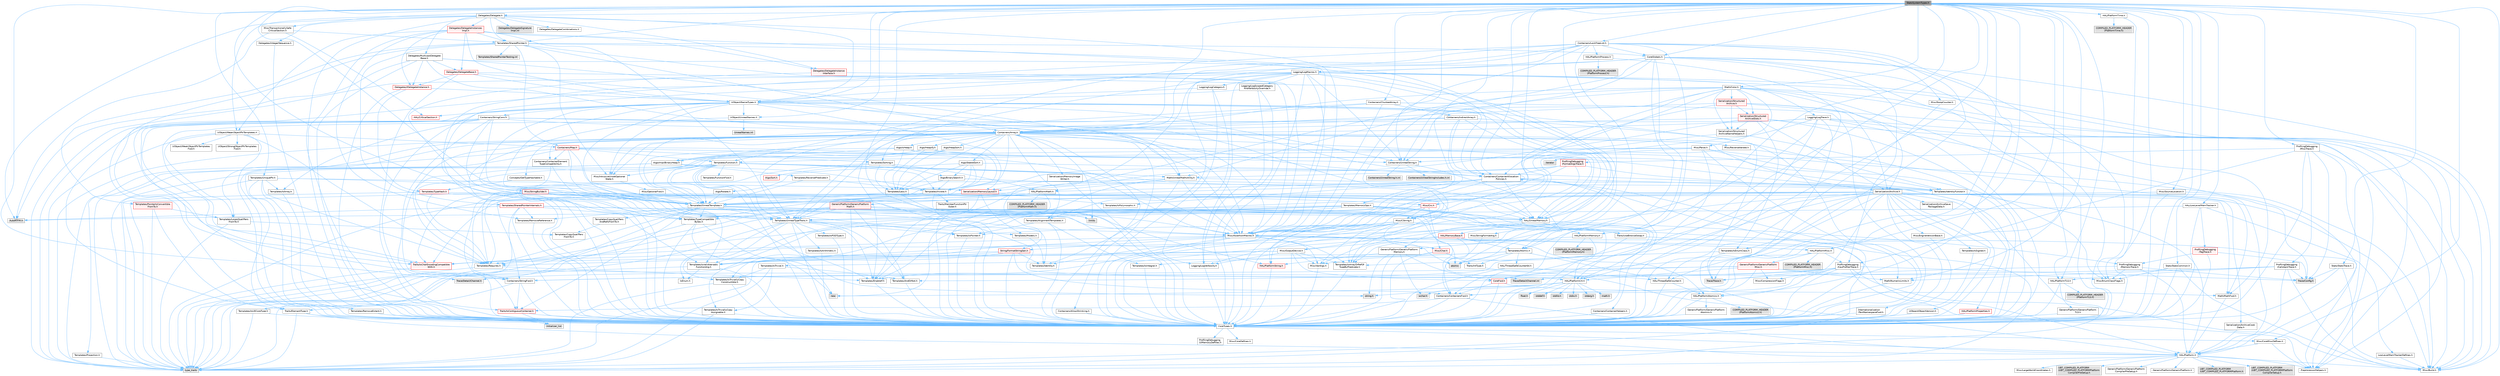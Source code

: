 digraph "StatsSystemTypes.h"
{
 // INTERACTIVE_SVG=YES
 // LATEX_PDF_SIZE
  bgcolor="transparent";
  edge [fontname=Helvetica,fontsize=10,labelfontname=Helvetica,labelfontsize=10];
  node [fontname=Helvetica,fontsize=10,shape=box,height=0.2,width=0.4];
  Node1 [id="Node000001",label="StatsSystemTypes.h",height=0.2,width=0.4,color="gray40", fillcolor="grey60", style="filled", fontcolor="black",tooltip=" "];
  Node1 -> Node2 [id="edge1_Node000001_Node000002",color="steelblue1",style="solid",tooltip=" "];
  Node2 [id="Node000002",label="Misc/Build.h",height=0.2,width=0.4,color="grey40", fillcolor="white", style="filled",URL="$d3/dbb/Build_8h.html",tooltip=" "];
  Node1 -> Node3 [id="edge2_Node000001_Node000003",color="steelblue1",style="solid",tooltip=" "];
  Node3 [id="Node000003",label="Misc/CoreMiscDefines.h",height=0.2,width=0.4,color="grey40", fillcolor="white", style="filled",URL="$da/d38/CoreMiscDefines_8h.html",tooltip=" "];
  Node3 -> Node4 [id="edge3_Node000003_Node000004",color="steelblue1",style="solid",tooltip=" "];
  Node4 [id="Node000004",label="HAL/Platform.h",height=0.2,width=0.4,color="grey40", fillcolor="white", style="filled",URL="$d9/dd0/Platform_8h.html",tooltip=" "];
  Node4 -> Node2 [id="edge4_Node000004_Node000002",color="steelblue1",style="solid",tooltip=" "];
  Node4 -> Node5 [id="edge5_Node000004_Node000005",color="steelblue1",style="solid",tooltip=" "];
  Node5 [id="Node000005",label="Misc/LargeWorldCoordinates.h",height=0.2,width=0.4,color="grey40", fillcolor="white", style="filled",URL="$d2/dcb/LargeWorldCoordinates_8h.html",tooltip=" "];
  Node4 -> Node6 [id="edge6_Node000004_Node000006",color="steelblue1",style="solid",tooltip=" "];
  Node6 [id="Node000006",label="type_traits",height=0.2,width=0.4,color="grey60", fillcolor="#E0E0E0", style="filled",tooltip=" "];
  Node4 -> Node7 [id="edge7_Node000004_Node000007",color="steelblue1",style="solid",tooltip=" "];
  Node7 [id="Node000007",label="PreprocessorHelpers.h",height=0.2,width=0.4,color="grey40", fillcolor="white", style="filled",URL="$db/ddb/PreprocessorHelpers_8h.html",tooltip=" "];
  Node4 -> Node8 [id="edge8_Node000004_Node000008",color="steelblue1",style="solid",tooltip=" "];
  Node8 [id="Node000008",label="UBT_COMPILED_PLATFORM\l/UBT_COMPILED_PLATFORMPlatform\lCompilerPreSetup.h",height=0.2,width=0.4,color="grey60", fillcolor="#E0E0E0", style="filled",tooltip=" "];
  Node4 -> Node9 [id="edge9_Node000004_Node000009",color="steelblue1",style="solid",tooltip=" "];
  Node9 [id="Node000009",label="GenericPlatform/GenericPlatform\lCompilerPreSetup.h",height=0.2,width=0.4,color="grey40", fillcolor="white", style="filled",URL="$d9/dc8/GenericPlatformCompilerPreSetup_8h.html",tooltip=" "];
  Node4 -> Node10 [id="edge10_Node000004_Node000010",color="steelblue1",style="solid",tooltip=" "];
  Node10 [id="Node000010",label="GenericPlatform/GenericPlatform.h",height=0.2,width=0.4,color="grey40", fillcolor="white", style="filled",URL="$d6/d84/GenericPlatform_8h.html",tooltip=" "];
  Node4 -> Node11 [id="edge11_Node000004_Node000011",color="steelblue1",style="solid",tooltip=" "];
  Node11 [id="Node000011",label="UBT_COMPILED_PLATFORM\l/UBT_COMPILED_PLATFORMPlatform.h",height=0.2,width=0.4,color="grey60", fillcolor="#E0E0E0", style="filled",tooltip=" "];
  Node4 -> Node12 [id="edge12_Node000004_Node000012",color="steelblue1",style="solid",tooltip=" "];
  Node12 [id="Node000012",label="UBT_COMPILED_PLATFORM\l/UBT_COMPILED_PLATFORMPlatform\lCompilerSetup.h",height=0.2,width=0.4,color="grey60", fillcolor="#E0E0E0", style="filled",tooltip=" "];
  Node3 -> Node7 [id="edge13_Node000003_Node000007",color="steelblue1",style="solid",tooltip=" "];
  Node1 -> Node13 [id="edge14_Node000001_Node000013",color="steelblue1",style="solid",tooltip=" "];
  Node13 [id="Node000013",label="Containers/Array.h",height=0.2,width=0.4,color="grey40", fillcolor="white", style="filled",URL="$df/dd0/Array_8h.html",tooltip=" "];
  Node13 -> Node14 [id="edge15_Node000013_Node000014",color="steelblue1",style="solid",tooltip=" "];
  Node14 [id="Node000014",label="CoreTypes.h",height=0.2,width=0.4,color="grey40", fillcolor="white", style="filled",URL="$dc/dec/CoreTypes_8h.html",tooltip=" "];
  Node14 -> Node4 [id="edge16_Node000014_Node000004",color="steelblue1",style="solid",tooltip=" "];
  Node14 -> Node15 [id="edge17_Node000014_Node000015",color="steelblue1",style="solid",tooltip=" "];
  Node15 [id="Node000015",label="ProfilingDebugging\l/UMemoryDefines.h",height=0.2,width=0.4,color="grey40", fillcolor="white", style="filled",URL="$d2/da2/UMemoryDefines_8h.html",tooltip=" "];
  Node14 -> Node3 [id="edge18_Node000014_Node000003",color="steelblue1",style="solid",tooltip=" "];
  Node14 -> Node16 [id="edge19_Node000014_Node000016",color="steelblue1",style="solid",tooltip=" "];
  Node16 [id="Node000016",label="Misc/CoreDefines.h",height=0.2,width=0.4,color="grey40", fillcolor="white", style="filled",URL="$d3/dd2/CoreDefines_8h.html",tooltip=" "];
  Node13 -> Node17 [id="edge20_Node000013_Node000017",color="steelblue1",style="solid",tooltip=" "];
  Node17 [id="Node000017",label="Misc/AssertionMacros.h",height=0.2,width=0.4,color="grey40", fillcolor="white", style="filled",URL="$d0/dfa/AssertionMacros_8h.html",tooltip=" "];
  Node17 -> Node14 [id="edge21_Node000017_Node000014",color="steelblue1",style="solid",tooltip=" "];
  Node17 -> Node4 [id="edge22_Node000017_Node000004",color="steelblue1",style="solid",tooltip=" "];
  Node17 -> Node18 [id="edge23_Node000017_Node000018",color="steelblue1",style="solid",tooltip=" "];
  Node18 [id="Node000018",label="HAL/PlatformMisc.h",height=0.2,width=0.4,color="grey40", fillcolor="white", style="filled",URL="$d0/df5/PlatformMisc_8h.html",tooltip=" "];
  Node18 -> Node14 [id="edge24_Node000018_Node000014",color="steelblue1",style="solid",tooltip=" "];
  Node18 -> Node19 [id="edge25_Node000018_Node000019",color="steelblue1",style="solid",tooltip=" "];
  Node19 [id="Node000019",label="GenericPlatform/GenericPlatform\lMisc.h",height=0.2,width=0.4,color="red", fillcolor="#FFF0F0", style="filled",URL="$db/d9a/GenericPlatformMisc_8h.html",tooltip=" "];
  Node19 -> Node20 [id="edge26_Node000019_Node000020",color="steelblue1",style="solid",tooltip=" "];
  Node20 [id="Node000020",label="Containers/StringFwd.h",height=0.2,width=0.4,color="grey40", fillcolor="white", style="filled",URL="$df/d37/StringFwd_8h.html",tooltip=" "];
  Node20 -> Node14 [id="edge27_Node000020_Node000014",color="steelblue1",style="solid",tooltip=" "];
  Node20 -> Node21 [id="edge28_Node000020_Node000021",color="steelblue1",style="solid",tooltip=" "];
  Node21 [id="Node000021",label="Traits/ElementType.h",height=0.2,width=0.4,color="grey40", fillcolor="white", style="filled",URL="$d5/d4f/ElementType_8h.html",tooltip=" "];
  Node21 -> Node4 [id="edge29_Node000021_Node000004",color="steelblue1",style="solid",tooltip=" "];
  Node21 -> Node22 [id="edge30_Node000021_Node000022",color="steelblue1",style="solid",tooltip=" "];
  Node22 [id="Node000022",label="initializer_list",height=0.2,width=0.4,color="grey60", fillcolor="#E0E0E0", style="filled",tooltip=" "];
  Node21 -> Node6 [id="edge31_Node000021_Node000006",color="steelblue1",style="solid",tooltip=" "];
  Node20 -> Node23 [id="edge32_Node000020_Node000023",color="steelblue1",style="solid",tooltip=" "];
  Node23 [id="Node000023",label="Traits/IsContiguousContainer.h",height=0.2,width=0.4,color="red", fillcolor="#FFF0F0", style="filled",URL="$d5/d3c/IsContiguousContainer_8h.html",tooltip=" "];
  Node23 -> Node14 [id="edge33_Node000023_Node000014",color="steelblue1",style="solid",tooltip=" "];
  Node23 -> Node22 [id="edge34_Node000023_Node000022",color="steelblue1",style="solid",tooltip=" "];
  Node19 -> Node25 [id="edge35_Node000019_Node000025",color="steelblue1",style="solid",tooltip=" "];
  Node25 [id="Node000025",label="CoreFwd.h",height=0.2,width=0.4,color="red", fillcolor="#FFF0F0", style="filled",URL="$d1/d1e/CoreFwd_8h.html",tooltip=" "];
  Node25 -> Node14 [id="edge36_Node000025_Node000014",color="steelblue1",style="solid",tooltip=" "];
  Node25 -> Node26 [id="edge37_Node000025_Node000026",color="steelblue1",style="solid",tooltip=" "];
  Node26 [id="Node000026",label="Containers/ContainersFwd.h",height=0.2,width=0.4,color="grey40", fillcolor="white", style="filled",URL="$d4/d0a/ContainersFwd_8h.html",tooltip=" "];
  Node26 -> Node4 [id="edge38_Node000026_Node000004",color="steelblue1",style="solid",tooltip=" "];
  Node26 -> Node14 [id="edge39_Node000026_Node000014",color="steelblue1",style="solid",tooltip=" "];
  Node26 -> Node23 [id="edge40_Node000026_Node000023",color="steelblue1",style="solid",tooltip=" "];
  Node25 -> Node27 [id="edge41_Node000025_Node000027",color="steelblue1",style="solid",tooltip=" "];
  Node27 [id="Node000027",label="Math/MathFwd.h",height=0.2,width=0.4,color="grey40", fillcolor="white", style="filled",URL="$d2/d10/MathFwd_8h.html",tooltip=" "];
  Node27 -> Node4 [id="edge42_Node000027_Node000004",color="steelblue1",style="solid",tooltip=" "];
  Node19 -> Node14 [id="edge43_Node000019_Node000014",color="steelblue1",style="solid",tooltip=" "];
  Node19 -> Node30 [id="edge44_Node000019_Node000030",color="steelblue1",style="solid",tooltip=" "];
  Node30 [id="Node000030",label="HAL/PlatformCrt.h",height=0.2,width=0.4,color="grey40", fillcolor="white", style="filled",URL="$d8/d75/PlatformCrt_8h.html",tooltip=" "];
  Node30 -> Node31 [id="edge45_Node000030_Node000031",color="steelblue1",style="solid",tooltip=" "];
  Node31 [id="Node000031",label="new",height=0.2,width=0.4,color="grey60", fillcolor="#E0E0E0", style="filled",tooltip=" "];
  Node30 -> Node32 [id="edge46_Node000030_Node000032",color="steelblue1",style="solid",tooltip=" "];
  Node32 [id="Node000032",label="wchar.h",height=0.2,width=0.4,color="grey60", fillcolor="#E0E0E0", style="filled",tooltip=" "];
  Node30 -> Node33 [id="edge47_Node000030_Node000033",color="steelblue1",style="solid",tooltip=" "];
  Node33 [id="Node000033",label="stddef.h",height=0.2,width=0.4,color="grey60", fillcolor="#E0E0E0", style="filled",tooltip=" "];
  Node30 -> Node34 [id="edge48_Node000030_Node000034",color="steelblue1",style="solid",tooltip=" "];
  Node34 [id="Node000034",label="stdlib.h",height=0.2,width=0.4,color="grey60", fillcolor="#E0E0E0", style="filled",tooltip=" "];
  Node30 -> Node35 [id="edge49_Node000030_Node000035",color="steelblue1",style="solid",tooltip=" "];
  Node35 [id="Node000035",label="stdio.h",height=0.2,width=0.4,color="grey60", fillcolor="#E0E0E0", style="filled",tooltip=" "];
  Node30 -> Node36 [id="edge50_Node000030_Node000036",color="steelblue1",style="solid",tooltip=" "];
  Node36 [id="Node000036",label="stdarg.h",height=0.2,width=0.4,color="grey60", fillcolor="#E0E0E0", style="filled",tooltip=" "];
  Node30 -> Node37 [id="edge51_Node000030_Node000037",color="steelblue1",style="solid",tooltip=" "];
  Node37 [id="Node000037",label="math.h",height=0.2,width=0.4,color="grey60", fillcolor="#E0E0E0", style="filled",tooltip=" "];
  Node30 -> Node38 [id="edge52_Node000030_Node000038",color="steelblue1",style="solid",tooltip=" "];
  Node38 [id="Node000038",label="float.h",height=0.2,width=0.4,color="grey60", fillcolor="#E0E0E0", style="filled",tooltip=" "];
  Node30 -> Node39 [id="edge53_Node000030_Node000039",color="steelblue1",style="solid",tooltip=" "];
  Node39 [id="Node000039",label="string.h",height=0.2,width=0.4,color="grey60", fillcolor="#E0E0E0", style="filled",tooltip=" "];
  Node19 -> Node40 [id="edge54_Node000019_Node000040",color="steelblue1",style="solid",tooltip=" "];
  Node40 [id="Node000040",label="Math/NumericLimits.h",height=0.2,width=0.4,color="grey40", fillcolor="white", style="filled",URL="$df/d1b/NumericLimits_8h.html",tooltip=" "];
  Node40 -> Node14 [id="edge55_Node000040_Node000014",color="steelblue1",style="solid",tooltip=" "];
  Node19 -> Node41 [id="edge56_Node000019_Node000041",color="steelblue1",style="solid",tooltip=" "];
  Node41 [id="Node000041",label="Misc/CompressionFlags.h",height=0.2,width=0.4,color="grey40", fillcolor="white", style="filled",URL="$d9/d76/CompressionFlags_8h.html",tooltip=" "];
  Node19 -> Node42 [id="edge57_Node000019_Node000042",color="steelblue1",style="solid",tooltip=" "];
  Node42 [id="Node000042",label="Misc/EnumClassFlags.h",height=0.2,width=0.4,color="grey40", fillcolor="white", style="filled",URL="$d8/de7/EnumClassFlags_8h.html",tooltip=" "];
  Node18 -> Node45 [id="edge58_Node000018_Node000045",color="steelblue1",style="solid",tooltip=" "];
  Node45 [id="Node000045",label="COMPILED_PLATFORM_HEADER\l(PlatformMisc.h)",height=0.2,width=0.4,color="grey60", fillcolor="#E0E0E0", style="filled",tooltip=" "];
  Node18 -> Node46 [id="edge59_Node000018_Node000046",color="steelblue1",style="solid",tooltip=" "];
  Node46 [id="Node000046",label="ProfilingDebugging\l/CpuProfilerTrace.h",height=0.2,width=0.4,color="grey40", fillcolor="white", style="filled",URL="$da/dcb/CpuProfilerTrace_8h.html",tooltip=" "];
  Node46 -> Node14 [id="edge60_Node000046_Node000014",color="steelblue1",style="solid",tooltip=" "];
  Node46 -> Node26 [id="edge61_Node000046_Node000026",color="steelblue1",style="solid",tooltip=" "];
  Node46 -> Node47 [id="edge62_Node000046_Node000047",color="steelblue1",style="solid",tooltip=" "];
  Node47 [id="Node000047",label="HAL/PlatformAtomics.h",height=0.2,width=0.4,color="grey40", fillcolor="white", style="filled",URL="$d3/d36/PlatformAtomics_8h.html",tooltip=" "];
  Node47 -> Node14 [id="edge63_Node000047_Node000014",color="steelblue1",style="solid",tooltip=" "];
  Node47 -> Node48 [id="edge64_Node000047_Node000048",color="steelblue1",style="solid",tooltip=" "];
  Node48 [id="Node000048",label="GenericPlatform/GenericPlatform\lAtomics.h",height=0.2,width=0.4,color="grey40", fillcolor="white", style="filled",URL="$da/d72/GenericPlatformAtomics_8h.html",tooltip=" "];
  Node48 -> Node14 [id="edge65_Node000048_Node000014",color="steelblue1",style="solid",tooltip=" "];
  Node47 -> Node49 [id="edge66_Node000047_Node000049",color="steelblue1",style="solid",tooltip=" "];
  Node49 [id="Node000049",label="COMPILED_PLATFORM_HEADER\l(PlatformAtomics.h)",height=0.2,width=0.4,color="grey60", fillcolor="#E0E0E0", style="filled",tooltip=" "];
  Node46 -> Node7 [id="edge67_Node000046_Node000007",color="steelblue1",style="solid",tooltip=" "];
  Node46 -> Node2 [id="edge68_Node000046_Node000002",color="steelblue1",style="solid",tooltip=" "];
  Node46 -> Node50 [id="edge69_Node000046_Node000050",color="steelblue1",style="solid",tooltip=" "];
  Node50 [id="Node000050",label="Trace/Config.h",height=0.2,width=0.4,color="grey60", fillcolor="#E0E0E0", style="filled",tooltip=" "];
  Node46 -> Node51 [id="edge70_Node000046_Node000051",color="steelblue1",style="solid",tooltip=" "];
  Node51 [id="Node000051",label="Trace/Detail/Channel.h",height=0.2,width=0.4,color="grey60", fillcolor="#E0E0E0", style="filled",tooltip=" "];
  Node46 -> Node52 [id="edge71_Node000046_Node000052",color="steelblue1",style="solid",tooltip=" "];
  Node52 [id="Node000052",label="Trace/Detail/Channel.inl",height=0.2,width=0.4,color="grey60", fillcolor="#E0E0E0", style="filled",tooltip=" "];
  Node46 -> Node53 [id="edge72_Node000046_Node000053",color="steelblue1",style="solid",tooltip=" "];
  Node53 [id="Node000053",label="Trace/Trace.h",height=0.2,width=0.4,color="grey60", fillcolor="#E0E0E0", style="filled",tooltip=" "];
  Node17 -> Node7 [id="edge73_Node000017_Node000007",color="steelblue1",style="solid",tooltip=" "];
  Node17 -> Node54 [id="edge74_Node000017_Node000054",color="steelblue1",style="solid",tooltip=" "];
  Node54 [id="Node000054",label="Templates/EnableIf.h",height=0.2,width=0.4,color="grey40", fillcolor="white", style="filled",URL="$d7/d60/EnableIf_8h.html",tooltip=" "];
  Node54 -> Node14 [id="edge75_Node000054_Node000014",color="steelblue1",style="solid",tooltip=" "];
  Node17 -> Node55 [id="edge76_Node000017_Node000055",color="steelblue1",style="solid",tooltip=" "];
  Node55 [id="Node000055",label="Templates/IsArrayOrRefOf\lTypeByPredicate.h",height=0.2,width=0.4,color="grey40", fillcolor="white", style="filled",URL="$d6/da1/IsArrayOrRefOfTypeByPredicate_8h.html",tooltip=" "];
  Node55 -> Node14 [id="edge77_Node000055_Node000014",color="steelblue1",style="solid",tooltip=" "];
  Node17 -> Node56 [id="edge78_Node000017_Node000056",color="steelblue1",style="solid",tooltip=" "];
  Node56 [id="Node000056",label="Templates/IsValidVariadic\lFunctionArg.h",height=0.2,width=0.4,color="grey40", fillcolor="white", style="filled",URL="$d0/dc8/IsValidVariadicFunctionArg_8h.html",tooltip=" "];
  Node56 -> Node14 [id="edge79_Node000056_Node000014",color="steelblue1",style="solid",tooltip=" "];
  Node56 -> Node57 [id="edge80_Node000056_Node000057",color="steelblue1",style="solid",tooltip=" "];
  Node57 [id="Node000057",label="IsEnum.h",height=0.2,width=0.4,color="grey40", fillcolor="white", style="filled",URL="$d4/de5/IsEnum_8h.html",tooltip=" "];
  Node56 -> Node6 [id="edge81_Node000056_Node000006",color="steelblue1",style="solid",tooltip=" "];
  Node17 -> Node58 [id="edge82_Node000017_Node000058",color="steelblue1",style="solid",tooltip=" "];
  Node58 [id="Node000058",label="Traits/IsCharEncodingCompatible\lWith.h",height=0.2,width=0.4,color="red", fillcolor="#FFF0F0", style="filled",URL="$df/dd1/IsCharEncodingCompatibleWith_8h.html",tooltip=" "];
  Node58 -> Node6 [id="edge83_Node000058_Node000006",color="steelblue1",style="solid",tooltip=" "];
  Node17 -> Node60 [id="edge84_Node000017_Node000060",color="steelblue1",style="solid",tooltip=" "];
  Node60 [id="Node000060",label="Misc/VarArgs.h",height=0.2,width=0.4,color="grey40", fillcolor="white", style="filled",URL="$d5/d6f/VarArgs_8h.html",tooltip=" "];
  Node60 -> Node14 [id="edge85_Node000060_Node000014",color="steelblue1",style="solid",tooltip=" "];
  Node17 -> Node61 [id="edge86_Node000017_Node000061",color="steelblue1",style="solid",tooltip=" "];
  Node61 [id="Node000061",label="String/FormatStringSan.h",height=0.2,width=0.4,color="red", fillcolor="#FFF0F0", style="filled",URL="$d3/d8b/FormatStringSan_8h.html",tooltip=" "];
  Node61 -> Node6 [id="edge87_Node000061_Node000006",color="steelblue1",style="solid",tooltip=" "];
  Node61 -> Node14 [id="edge88_Node000061_Node000014",color="steelblue1",style="solid",tooltip=" "];
  Node61 -> Node62 [id="edge89_Node000061_Node000062",color="steelblue1",style="solid",tooltip=" "];
  Node62 [id="Node000062",label="Templates/Requires.h",height=0.2,width=0.4,color="grey40", fillcolor="white", style="filled",URL="$dc/d96/Requires_8h.html",tooltip=" "];
  Node62 -> Node54 [id="edge90_Node000062_Node000054",color="steelblue1",style="solid",tooltip=" "];
  Node62 -> Node6 [id="edge91_Node000062_Node000006",color="steelblue1",style="solid",tooltip=" "];
  Node61 -> Node63 [id="edge92_Node000061_Node000063",color="steelblue1",style="solid",tooltip=" "];
  Node63 [id="Node000063",label="Templates/Identity.h",height=0.2,width=0.4,color="grey40", fillcolor="white", style="filled",URL="$d0/dd5/Identity_8h.html",tooltip=" "];
  Node61 -> Node56 [id="edge93_Node000061_Node000056",color="steelblue1",style="solid",tooltip=" "];
  Node61 -> Node26 [id="edge94_Node000061_Node000026",color="steelblue1",style="solid",tooltip=" "];
  Node17 -> Node67 [id="edge95_Node000017_Node000067",color="steelblue1",style="solid",tooltip=" "];
  Node67 [id="Node000067",label="atomic",height=0.2,width=0.4,color="grey60", fillcolor="#E0E0E0", style="filled",tooltip=" "];
  Node13 -> Node68 [id="edge96_Node000013_Node000068",color="steelblue1",style="solid",tooltip=" "];
  Node68 [id="Node000068",label="Misc/IntrusiveUnsetOptional\lState.h",height=0.2,width=0.4,color="grey40", fillcolor="white", style="filled",URL="$d2/d0a/IntrusiveUnsetOptionalState_8h.html",tooltip=" "];
  Node68 -> Node69 [id="edge97_Node000068_Node000069",color="steelblue1",style="solid",tooltip=" "];
  Node69 [id="Node000069",label="Misc/OptionalFwd.h",height=0.2,width=0.4,color="grey40", fillcolor="white", style="filled",URL="$dc/d50/OptionalFwd_8h.html",tooltip=" "];
  Node13 -> Node70 [id="edge98_Node000013_Node000070",color="steelblue1",style="solid",tooltip=" "];
  Node70 [id="Node000070",label="Misc/ReverseIterate.h",height=0.2,width=0.4,color="grey40", fillcolor="white", style="filled",URL="$db/de3/ReverseIterate_8h.html",tooltip=" "];
  Node70 -> Node4 [id="edge99_Node000070_Node000004",color="steelblue1",style="solid",tooltip=" "];
  Node70 -> Node71 [id="edge100_Node000070_Node000071",color="steelblue1",style="solid",tooltip=" "];
  Node71 [id="Node000071",label="iterator",height=0.2,width=0.4,color="grey60", fillcolor="#E0E0E0", style="filled",tooltip=" "];
  Node13 -> Node72 [id="edge101_Node000013_Node000072",color="steelblue1",style="solid",tooltip=" "];
  Node72 [id="Node000072",label="HAL/UnrealMemory.h",height=0.2,width=0.4,color="grey40", fillcolor="white", style="filled",URL="$d9/d96/UnrealMemory_8h.html",tooltip=" "];
  Node72 -> Node14 [id="edge102_Node000072_Node000014",color="steelblue1",style="solid",tooltip=" "];
  Node72 -> Node73 [id="edge103_Node000072_Node000073",color="steelblue1",style="solid",tooltip=" "];
  Node73 [id="Node000073",label="GenericPlatform/GenericPlatform\lMemory.h",height=0.2,width=0.4,color="grey40", fillcolor="white", style="filled",URL="$dd/d22/GenericPlatformMemory_8h.html",tooltip=" "];
  Node73 -> Node25 [id="edge104_Node000073_Node000025",color="steelblue1",style="solid",tooltip=" "];
  Node73 -> Node14 [id="edge105_Node000073_Node000014",color="steelblue1",style="solid",tooltip=" "];
  Node73 -> Node74 [id="edge106_Node000073_Node000074",color="steelblue1",style="solid",tooltip=" "];
  Node74 [id="Node000074",label="HAL/PlatformString.h",height=0.2,width=0.4,color="red", fillcolor="#FFF0F0", style="filled",URL="$db/db5/PlatformString_8h.html",tooltip=" "];
  Node74 -> Node14 [id="edge107_Node000074_Node000014",color="steelblue1",style="solid",tooltip=" "];
  Node73 -> Node39 [id="edge108_Node000073_Node000039",color="steelblue1",style="solid",tooltip=" "];
  Node73 -> Node32 [id="edge109_Node000073_Node000032",color="steelblue1",style="solid",tooltip=" "];
  Node72 -> Node76 [id="edge110_Node000072_Node000076",color="steelblue1",style="solid",tooltip=" "];
  Node76 [id="Node000076",label="HAL/MemoryBase.h",height=0.2,width=0.4,color="red", fillcolor="#FFF0F0", style="filled",URL="$d6/d9f/MemoryBase_8h.html",tooltip=" "];
  Node76 -> Node14 [id="edge111_Node000076_Node000014",color="steelblue1",style="solid",tooltip=" "];
  Node76 -> Node47 [id="edge112_Node000076_Node000047",color="steelblue1",style="solid",tooltip=" "];
  Node76 -> Node30 [id="edge113_Node000076_Node000030",color="steelblue1",style="solid",tooltip=" "];
  Node76 -> Node78 [id="edge114_Node000076_Node000078",color="steelblue1",style="solid",tooltip=" "];
  Node78 [id="Node000078",label="Misc/OutputDevice.h",height=0.2,width=0.4,color="grey40", fillcolor="white", style="filled",URL="$d7/d32/OutputDevice_8h.html",tooltip=" "];
  Node78 -> Node25 [id="edge115_Node000078_Node000025",color="steelblue1",style="solid",tooltip=" "];
  Node78 -> Node14 [id="edge116_Node000078_Node000014",color="steelblue1",style="solid",tooltip=" "];
  Node78 -> Node79 [id="edge117_Node000078_Node000079",color="steelblue1",style="solid",tooltip=" "];
  Node79 [id="Node000079",label="Logging/LogVerbosity.h",height=0.2,width=0.4,color="grey40", fillcolor="white", style="filled",URL="$d2/d8f/LogVerbosity_8h.html",tooltip=" "];
  Node79 -> Node14 [id="edge118_Node000079_Node000014",color="steelblue1",style="solid",tooltip=" "];
  Node78 -> Node60 [id="edge119_Node000078_Node000060",color="steelblue1",style="solid",tooltip=" "];
  Node78 -> Node55 [id="edge120_Node000078_Node000055",color="steelblue1",style="solid",tooltip=" "];
  Node78 -> Node56 [id="edge121_Node000078_Node000056",color="steelblue1",style="solid",tooltip=" "];
  Node78 -> Node58 [id="edge122_Node000078_Node000058",color="steelblue1",style="solid",tooltip=" "];
  Node76 -> Node80 [id="edge123_Node000076_Node000080",color="steelblue1",style="solid",tooltip=" "];
  Node80 [id="Node000080",label="Templates/Atomic.h",height=0.2,width=0.4,color="grey40", fillcolor="white", style="filled",URL="$d3/d91/Atomic_8h.html",tooltip=" "];
  Node80 -> Node81 [id="edge124_Node000080_Node000081",color="steelblue1",style="solid",tooltip=" "];
  Node81 [id="Node000081",label="HAL/ThreadSafeCounter.h",height=0.2,width=0.4,color="grey40", fillcolor="white", style="filled",URL="$dc/dc9/ThreadSafeCounter_8h.html",tooltip=" "];
  Node81 -> Node14 [id="edge125_Node000081_Node000014",color="steelblue1",style="solid",tooltip=" "];
  Node81 -> Node47 [id="edge126_Node000081_Node000047",color="steelblue1",style="solid",tooltip=" "];
  Node80 -> Node82 [id="edge127_Node000080_Node000082",color="steelblue1",style="solid",tooltip=" "];
  Node82 [id="Node000082",label="HAL/ThreadSafeCounter64.h",height=0.2,width=0.4,color="grey40", fillcolor="white", style="filled",URL="$d0/d12/ThreadSafeCounter64_8h.html",tooltip=" "];
  Node82 -> Node14 [id="edge128_Node000082_Node000014",color="steelblue1",style="solid",tooltip=" "];
  Node82 -> Node81 [id="edge129_Node000082_Node000081",color="steelblue1",style="solid",tooltip=" "];
  Node80 -> Node83 [id="edge130_Node000080_Node000083",color="steelblue1",style="solid",tooltip=" "];
  Node83 [id="Node000083",label="Templates/IsIntegral.h",height=0.2,width=0.4,color="grey40", fillcolor="white", style="filled",URL="$da/d64/IsIntegral_8h.html",tooltip=" "];
  Node83 -> Node14 [id="edge131_Node000083_Node000014",color="steelblue1",style="solid",tooltip=" "];
  Node80 -> Node84 [id="edge132_Node000080_Node000084",color="steelblue1",style="solid",tooltip=" "];
  Node84 [id="Node000084",label="Templates/IsTrivial.h",height=0.2,width=0.4,color="grey40", fillcolor="white", style="filled",URL="$da/d4c/IsTrivial_8h.html",tooltip=" "];
  Node84 -> Node85 [id="edge133_Node000084_Node000085",color="steelblue1",style="solid",tooltip=" "];
  Node85 [id="Node000085",label="Templates/AndOrNot.h",height=0.2,width=0.4,color="grey40", fillcolor="white", style="filled",URL="$db/d0a/AndOrNot_8h.html",tooltip=" "];
  Node85 -> Node14 [id="edge134_Node000085_Node000014",color="steelblue1",style="solid",tooltip=" "];
  Node84 -> Node86 [id="edge135_Node000084_Node000086",color="steelblue1",style="solid",tooltip=" "];
  Node86 [id="Node000086",label="Templates/IsTriviallyCopy\lConstructible.h",height=0.2,width=0.4,color="grey40", fillcolor="white", style="filled",URL="$d3/d78/IsTriviallyCopyConstructible_8h.html",tooltip=" "];
  Node86 -> Node14 [id="edge136_Node000086_Node000014",color="steelblue1",style="solid",tooltip=" "];
  Node86 -> Node6 [id="edge137_Node000086_Node000006",color="steelblue1",style="solid",tooltip=" "];
  Node84 -> Node87 [id="edge138_Node000084_Node000087",color="steelblue1",style="solid",tooltip=" "];
  Node87 [id="Node000087",label="Templates/IsTriviallyCopy\lAssignable.h",height=0.2,width=0.4,color="grey40", fillcolor="white", style="filled",URL="$d2/df2/IsTriviallyCopyAssignable_8h.html",tooltip=" "];
  Node87 -> Node14 [id="edge139_Node000087_Node000014",color="steelblue1",style="solid",tooltip=" "];
  Node87 -> Node6 [id="edge140_Node000087_Node000006",color="steelblue1",style="solid",tooltip=" "];
  Node84 -> Node6 [id="edge141_Node000084_Node000006",color="steelblue1",style="solid",tooltip=" "];
  Node80 -> Node88 [id="edge142_Node000080_Node000088",color="steelblue1",style="solid",tooltip=" "];
  Node88 [id="Node000088",label="Traits/IntType.h",height=0.2,width=0.4,color="grey40", fillcolor="white", style="filled",URL="$d7/deb/IntType_8h.html",tooltip=" "];
  Node88 -> Node4 [id="edge143_Node000088_Node000004",color="steelblue1",style="solid",tooltip=" "];
  Node80 -> Node67 [id="edge144_Node000080_Node000067",color="steelblue1",style="solid",tooltip=" "];
  Node72 -> Node89 [id="edge145_Node000072_Node000089",color="steelblue1",style="solid",tooltip=" "];
  Node89 [id="Node000089",label="HAL/PlatformMemory.h",height=0.2,width=0.4,color="grey40", fillcolor="white", style="filled",URL="$de/d68/PlatformMemory_8h.html",tooltip=" "];
  Node89 -> Node14 [id="edge146_Node000089_Node000014",color="steelblue1",style="solid",tooltip=" "];
  Node89 -> Node73 [id="edge147_Node000089_Node000073",color="steelblue1",style="solid",tooltip=" "];
  Node89 -> Node90 [id="edge148_Node000089_Node000090",color="steelblue1",style="solid",tooltip=" "];
  Node90 [id="Node000090",label="COMPILED_PLATFORM_HEADER\l(PlatformMemory.h)",height=0.2,width=0.4,color="grey60", fillcolor="#E0E0E0", style="filled",tooltip=" "];
  Node72 -> Node91 [id="edge149_Node000072_Node000091",color="steelblue1",style="solid",tooltip=" "];
  Node91 [id="Node000091",label="ProfilingDebugging\l/MemoryTrace.h",height=0.2,width=0.4,color="grey40", fillcolor="white", style="filled",URL="$da/dd7/MemoryTrace_8h.html",tooltip=" "];
  Node91 -> Node4 [id="edge150_Node000091_Node000004",color="steelblue1",style="solid",tooltip=" "];
  Node91 -> Node42 [id="edge151_Node000091_Node000042",color="steelblue1",style="solid",tooltip=" "];
  Node91 -> Node50 [id="edge152_Node000091_Node000050",color="steelblue1",style="solid",tooltip=" "];
  Node91 -> Node53 [id="edge153_Node000091_Node000053",color="steelblue1",style="solid",tooltip=" "];
  Node72 -> Node92 [id="edge154_Node000072_Node000092",color="steelblue1",style="solid",tooltip=" "];
  Node92 [id="Node000092",label="Templates/IsPointer.h",height=0.2,width=0.4,color="grey40", fillcolor="white", style="filled",URL="$d7/d05/IsPointer_8h.html",tooltip=" "];
  Node92 -> Node14 [id="edge155_Node000092_Node000014",color="steelblue1",style="solid",tooltip=" "];
  Node13 -> Node93 [id="edge156_Node000013_Node000093",color="steelblue1",style="solid",tooltip=" "];
  Node93 [id="Node000093",label="Templates/UnrealTypeTraits.h",height=0.2,width=0.4,color="grey40", fillcolor="white", style="filled",URL="$d2/d2d/UnrealTypeTraits_8h.html",tooltip=" "];
  Node93 -> Node14 [id="edge157_Node000093_Node000014",color="steelblue1",style="solid",tooltip=" "];
  Node93 -> Node92 [id="edge158_Node000093_Node000092",color="steelblue1",style="solid",tooltip=" "];
  Node93 -> Node17 [id="edge159_Node000093_Node000017",color="steelblue1",style="solid",tooltip=" "];
  Node93 -> Node85 [id="edge160_Node000093_Node000085",color="steelblue1",style="solid",tooltip=" "];
  Node93 -> Node54 [id="edge161_Node000093_Node000054",color="steelblue1",style="solid",tooltip=" "];
  Node93 -> Node94 [id="edge162_Node000093_Node000094",color="steelblue1",style="solid",tooltip=" "];
  Node94 [id="Node000094",label="Templates/IsArithmetic.h",height=0.2,width=0.4,color="grey40", fillcolor="white", style="filled",URL="$d2/d5d/IsArithmetic_8h.html",tooltip=" "];
  Node94 -> Node14 [id="edge163_Node000094_Node000014",color="steelblue1",style="solid",tooltip=" "];
  Node93 -> Node57 [id="edge164_Node000093_Node000057",color="steelblue1",style="solid",tooltip=" "];
  Node93 -> Node95 [id="edge165_Node000093_Node000095",color="steelblue1",style="solid",tooltip=" "];
  Node95 [id="Node000095",label="Templates/Models.h",height=0.2,width=0.4,color="grey40", fillcolor="white", style="filled",URL="$d3/d0c/Models_8h.html",tooltip=" "];
  Node95 -> Node63 [id="edge166_Node000095_Node000063",color="steelblue1",style="solid",tooltip=" "];
  Node93 -> Node96 [id="edge167_Node000093_Node000096",color="steelblue1",style="solid",tooltip=" "];
  Node96 [id="Node000096",label="Templates/IsPODType.h",height=0.2,width=0.4,color="grey40", fillcolor="white", style="filled",URL="$d7/db1/IsPODType_8h.html",tooltip=" "];
  Node96 -> Node14 [id="edge168_Node000096_Node000014",color="steelblue1",style="solid",tooltip=" "];
  Node93 -> Node97 [id="edge169_Node000093_Node000097",color="steelblue1",style="solid",tooltip=" "];
  Node97 [id="Node000097",label="Templates/IsUECoreType.h",height=0.2,width=0.4,color="grey40", fillcolor="white", style="filled",URL="$d1/db8/IsUECoreType_8h.html",tooltip=" "];
  Node97 -> Node14 [id="edge170_Node000097_Node000014",color="steelblue1",style="solid",tooltip=" "];
  Node97 -> Node6 [id="edge171_Node000097_Node000006",color="steelblue1",style="solid",tooltip=" "];
  Node93 -> Node86 [id="edge172_Node000093_Node000086",color="steelblue1",style="solid",tooltip=" "];
  Node13 -> Node98 [id="edge173_Node000013_Node000098",color="steelblue1",style="solid",tooltip=" "];
  Node98 [id="Node000098",label="Templates/UnrealTemplate.h",height=0.2,width=0.4,color="grey40", fillcolor="white", style="filled",URL="$d4/d24/UnrealTemplate_8h.html",tooltip=" "];
  Node98 -> Node14 [id="edge174_Node000098_Node000014",color="steelblue1",style="solid",tooltip=" "];
  Node98 -> Node92 [id="edge175_Node000098_Node000092",color="steelblue1",style="solid",tooltip=" "];
  Node98 -> Node72 [id="edge176_Node000098_Node000072",color="steelblue1",style="solid",tooltip=" "];
  Node98 -> Node99 [id="edge177_Node000098_Node000099",color="steelblue1",style="solid",tooltip=" "];
  Node99 [id="Node000099",label="Templates/CopyQualifiers\lAndRefsFromTo.h",height=0.2,width=0.4,color="grey40", fillcolor="white", style="filled",URL="$d3/db3/CopyQualifiersAndRefsFromTo_8h.html",tooltip=" "];
  Node99 -> Node100 [id="edge178_Node000099_Node000100",color="steelblue1",style="solid",tooltip=" "];
  Node100 [id="Node000100",label="Templates/CopyQualifiers\lFromTo.h",height=0.2,width=0.4,color="grey40", fillcolor="white", style="filled",URL="$d5/db4/CopyQualifiersFromTo_8h.html",tooltip=" "];
  Node98 -> Node93 [id="edge179_Node000098_Node000093",color="steelblue1",style="solid",tooltip=" "];
  Node98 -> Node101 [id="edge180_Node000098_Node000101",color="steelblue1",style="solid",tooltip=" "];
  Node101 [id="Node000101",label="Templates/RemoveReference.h",height=0.2,width=0.4,color="grey40", fillcolor="white", style="filled",URL="$da/dbe/RemoveReference_8h.html",tooltip=" "];
  Node101 -> Node14 [id="edge181_Node000101_Node000014",color="steelblue1",style="solid",tooltip=" "];
  Node98 -> Node62 [id="edge182_Node000098_Node000062",color="steelblue1",style="solid",tooltip=" "];
  Node98 -> Node102 [id="edge183_Node000098_Node000102",color="steelblue1",style="solid",tooltip=" "];
  Node102 [id="Node000102",label="Templates/TypeCompatible\lBytes.h",height=0.2,width=0.4,color="grey40", fillcolor="white", style="filled",URL="$df/d0a/TypeCompatibleBytes_8h.html",tooltip=" "];
  Node102 -> Node14 [id="edge184_Node000102_Node000014",color="steelblue1",style="solid",tooltip=" "];
  Node102 -> Node39 [id="edge185_Node000102_Node000039",color="steelblue1",style="solid",tooltip=" "];
  Node102 -> Node31 [id="edge186_Node000102_Node000031",color="steelblue1",style="solid",tooltip=" "];
  Node102 -> Node6 [id="edge187_Node000102_Node000006",color="steelblue1",style="solid",tooltip=" "];
  Node98 -> Node63 [id="edge188_Node000098_Node000063",color="steelblue1",style="solid",tooltip=" "];
  Node98 -> Node23 [id="edge189_Node000098_Node000023",color="steelblue1",style="solid",tooltip=" "];
  Node98 -> Node103 [id="edge190_Node000098_Node000103",color="steelblue1",style="solid",tooltip=" "];
  Node103 [id="Node000103",label="Traits/UseBitwiseSwap.h",height=0.2,width=0.4,color="grey40", fillcolor="white", style="filled",URL="$db/df3/UseBitwiseSwap_8h.html",tooltip=" "];
  Node103 -> Node14 [id="edge191_Node000103_Node000014",color="steelblue1",style="solid",tooltip=" "];
  Node103 -> Node6 [id="edge192_Node000103_Node000006",color="steelblue1",style="solid",tooltip=" "];
  Node98 -> Node6 [id="edge193_Node000098_Node000006",color="steelblue1",style="solid",tooltip=" "];
  Node13 -> Node104 [id="edge194_Node000013_Node000104",color="steelblue1",style="solid",tooltip=" "];
  Node104 [id="Node000104",label="Containers/AllowShrinking.h",height=0.2,width=0.4,color="grey40", fillcolor="white", style="filled",URL="$d7/d1a/AllowShrinking_8h.html",tooltip=" "];
  Node104 -> Node14 [id="edge195_Node000104_Node000014",color="steelblue1",style="solid",tooltip=" "];
  Node13 -> Node105 [id="edge196_Node000013_Node000105",color="steelblue1",style="solid",tooltip=" "];
  Node105 [id="Node000105",label="Containers/ContainerAllocation\lPolicies.h",height=0.2,width=0.4,color="grey40", fillcolor="white", style="filled",URL="$d7/dff/ContainerAllocationPolicies_8h.html",tooltip=" "];
  Node105 -> Node14 [id="edge197_Node000105_Node000014",color="steelblue1",style="solid",tooltip=" "];
  Node105 -> Node106 [id="edge198_Node000105_Node000106",color="steelblue1",style="solid",tooltip=" "];
  Node106 [id="Node000106",label="Containers/ContainerHelpers.h",height=0.2,width=0.4,color="grey40", fillcolor="white", style="filled",URL="$d7/d33/ContainerHelpers_8h.html",tooltip=" "];
  Node106 -> Node14 [id="edge199_Node000106_Node000014",color="steelblue1",style="solid",tooltip=" "];
  Node105 -> Node105 [id="edge200_Node000105_Node000105",color="steelblue1",style="solid",tooltip=" "];
  Node105 -> Node107 [id="edge201_Node000105_Node000107",color="steelblue1",style="solid",tooltip=" "];
  Node107 [id="Node000107",label="HAL/PlatformMath.h",height=0.2,width=0.4,color="grey40", fillcolor="white", style="filled",URL="$dc/d53/PlatformMath_8h.html",tooltip=" "];
  Node107 -> Node14 [id="edge202_Node000107_Node000014",color="steelblue1",style="solid",tooltip=" "];
  Node107 -> Node108 [id="edge203_Node000107_Node000108",color="steelblue1",style="solid",tooltip=" "];
  Node108 [id="Node000108",label="GenericPlatform/GenericPlatform\lMath.h",height=0.2,width=0.4,color="red", fillcolor="#FFF0F0", style="filled",URL="$d5/d79/GenericPlatformMath_8h.html",tooltip=" "];
  Node108 -> Node14 [id="edge204_Node000108_Node000014",color="steelblue1",style="solid",tooltip=" "];
  Node108 -> Node26 [id="edge205_Node000108_Node000026",color="steelblue1",style="solid",tooltip=" "];
  Node108 -> Node30 [id="edge206_Node000108_Node000030",color="steelblue1",style="solid",tooltip=" "];
  Node108 -> Node85 [id="edge207_Node000108_Node000085",color="steelblue1",style="solid",tooltip=" "];
  Node108 -> Node93 [id="edge208_Node000108_Node000093",color="steelblue1",style="solid",tooltip=" "];
  Node108 -> Node62 [id="edge209_Node000108_Node000062",color="steelblue1",style="solid",tooltip=" "];
  Node108 -> Node102 [id="edge210_Node000108_Node000102",color="steelblue1",style="solid",tooltip=" "];
  Node108 -> Node113 [id="edge211_Node000108_Node000113",color="steelblue1",style="solid",tooltip=" "];
  Node113 [id="Node000113",label="limits",height=0.2,width=0.4,color="grey60", fillcolor="#E0E0E0", style="filled",tooltip=" "];
  Node108 -> Node6 [id="edge212_Node000108_Node000006",color="steelblue1",style="solid",tooltip=" "];
  Node107 -> Node114 [id="edge213_Node000107_Node000114",color="steelblue1",style="solid",tooltip=" "];
  Node114 [id="Node000114",label="COMPILED_PLATFORM_HEADER\l(PlatformMath.h)",height=0.2,width=0.4,color="grey60", fillcolor="#E0E0E0", style="filled",tooltip=" "];
  Node105 -> Node72 [id="edge214_Node000105_Node000072",color="steelblue1",style="solid",tooltip=" "];
  Node105 -> Node40 [id="edge215_Node000105_Node000040",color="steelblue1",style="solid",tooltip=" "];
  Node105 -> Node17 [id="edge216_Node000105_Node000017",color="steelblue1",style="solid",tooltip=" "];
  Node105 -> Node115 [id="edge217_Node000105_Node000115",color="steelblue1",style="solid",tooltip=" "];
  Node115 [id="Node000115",label="Templates/IsPolymorphic.h",height=0.2,width=0.4,color="grey40", fillcolor="white", style="filled",URL="$dc/d20/IsPolymorphic_8h.html",tooltip=" "];
  Node105 -> Node116 [id="edge218_Node000105_Node000116",color="steelblue1",style="solid",tooltip=" "];
  Node116 [id="Node000116",label="Templates/MemoryOps.h",height=0.2,width=0.4,color="grey40", fillcolor="white", style="filled",URL="$db/dea/MemoryOps_8h.html",tooltip=" "];
  Node116 -> Node14 [id="edge219_Node000116_Node000014",color="steelblue1",style="solid",tooltip=" "];
  Node116 -> Node72 [id="edge220_Node000116_Node000072",color="steelblue1",style="solid",tooltip=" "];
  Node116 -> Node87 [id="edge221_Node000116_Node000087",color="steelblue1",style="solid",tooltip=" "];
  Node116 -> Node86 [id="edge222_Node000116_Node000086",color="steelblue1",style="solid",tooltip=" "];
  Node116 -> Node62 [id="edge223_Node000116_Node000062",color="steelblue1",style="solid",tooltip=" "];
  Node116 -> Node93 [id="edge224_Node000116_Node000093",color="steelblue1",style="solid",tooltip=" "];
  Node116 -> Node103 [id="edge225_Node000116_Node000103",color="steelblue1",style="solid",tooltip=" "];
  Node116 -> Node31 [id="edge226_Node000116_Node000031",color="steelblue1",style="solid",tooltip=" "];
  Node116 -> Node6 [id="edge227_Node000116_Node000006",color="steelblue1",style="solid",tooltip=" "];
  Node105 -> Node102 [id="edge228_Node000105_Node000102",color="steelblue1",style="solid",tooltip=" "];
  Node105 -> Node6 [id="edge229_Node000105_Node000006",color="steelblue1",style="solid",tooltip=" "];
  Node13 -> Node117 [id="edge230_Node000013_Node000117",color="steelblue1",style="solid",tooltip=" "];
  Node117 [id="Node000117",label="Containers/ContainerElement\lTypeCompatibility.h",height=0.2,width=0.4,color="grey40", fillcolor="white", style="filled",URL="$df/ddf/ContainerElementTypeCompatibility_8h.html",tooltip=" "];
  Node117 -> Node14 [id="edge231_Node000117_Node000014",color="steelblue1",style="solid",tooltip=" "];
  Node117 -> Node93 [id="edge232_Node000117_Node000093",color="steelblue1",style="solid",tooltip=" "];
  Node13 -> Node118 [id="edge233_Node000013_Node000118",color="steelblue1",style="solid",tooltip=" "];
  Node118 [id="Node000118",label="Serialization/Archive.h",height=0.2,width=0.4,color="grey40", fillcolor="white", style="filled",URL="$d7/d3b/Archive_8h.html",tooltip=" "];
  Node118 -> Node25 [id="edge234_Node000118_Node000025",color="steelblue1",style="solid",tooltip=" "];
  Node118 -> Node14 [id="edge235_Node000118_Node000014",color="steelblue1",style="solid",tooltip=" "];
  Node118 -> Node119 [id="edge236_Node000118_Node000119",color="steelblue1",style="solid",tooltip=" "];
  Node119 [id="Node000119",label="HAL/PlatformProperties.h",height=0.2,width=0.4,color="red", fillcolor="#FFF0F0", style="filled",URL="$d9/db0/PlatformProperties_8h.html",tooltip=" "];
  Node119 -> Node14 [id="edge237_Node000119_Node000014",color="steelblue1",style="solid",tooltip=" "];
  Node118 -> Node122 [id="edge238_Node000118_Node000122",color="steelblue1",style="solid",tooltip=" "];
  Node122 [id="Node000122",label="Internationalization\l/TextNamespaceFwd.h",height=0.2,width=0.4,color="grey40", fillcolor="white", style="filled",URL="$d8/d97/TextNamespaceFwd_8h.html",tooltip=" "];
  Node122 -> Node14 [id="edge239_Node000122_Node000014",color="steelblue1",style="solid",tooltip=" "];
  Node118 -> Node27 [id="edge240_Node000118_Node000027",color="steelblue1",style="solid",tooltip=" "];
  Node118 -> Node17 [id="edge241_Node000118_Node000017",color="steelblue1",style="solid",tooltip=" "];
  Node118 -> Node2 [id="edge242_Node000118_Node000002",color="steelblue1",style="solid",tooltip=" "];
  Node118 -> Node41 [id="edge243_Node000118_Node000041",color="steelblue1",style="solid",tooltip=" "];
  Node118 -> Node123 [id="edge244_Node000118_Node000123",color="steelblue1",style="solid",tooltip=" "];
  Node123 [id="Node000123",label="Misc/EngineVersionBase.h",height=0.2,width=0.4,color="grey40", fillcolor="white", style="filled",URL="$d5/d2b/EngineVersionBase_8h.html",tooltip=" "];
  Node123 -> Node14 [id="edge245_Node000123_Node000014",color="steelblue1",style="solid",tooltip=" "];
  Node118 -> Node60 [id="edge246_Node000118_Node000060",color="steelblue1",style="solid",tooltip=" "];
  Node118 -> Node124 [id="edge247_Node000118_Node000124",color="steelblue1",style="solid",tooltip=" "];
  Node124 [id="Node000124",label="Serialization/ArchiveCook\lData.h",height=0.2,width=0.4,color="grey40", fillcolor="white", style="filled",URL="$dc/db6/ArchiveCookData_8h.html",tooltip=" "];
  Node124 -> Node4 [id="edge248_Node000124_Node000004",color="steelblue1",style="solid",tooltip=" "];
  Node118 -> Node125 [id="edge249_Node000118_Node000125",color="steelblue1",style="solid",tooltip=" "];
  Node125 [id="Node000125",label="Serialization/ArchiveSave\lPackageData.h",height=0.2,width=0.4,color="grey40", fillcolor="white", style="filled",URL="$d1/d37/ArchiveSavePackageData_8h.html",tooltip=" "];
  Node118 -> Node54 [id="edge250_Node000118_Node000054",color="steelblue1",style="solid",tooltip=" "];
  Node118 -> Node55 [id="edge251_Node000118_Node000055",color="steelblue1",style="solid",tooltip=" "];
  Node118 -> Node126 [id="edge252_Node000118_Node000126",color="steelblue1",style="solid",tooltip=" "];
  Node126 [id="Node000126",label="Templates/IsEnumClass.h",height=0.2,width=0.4,color="grey40", fillcolor="white", style="filled",URL="$d7/d15/IsEnumClass_8h.html",tooltip=" "];
  Node126 -> Node14 [id="edge253_Node000126_Node000014",color="steelblue1",style="solid",tooltip=" "];
  Node126 -> Node85 [id="edge254_Node000126_Node000085",color="steelblue1",style="solid",tooltip=" "];
  Node118 -> Node112 [id="edge255_Node000118_Node000112",color="steelblue1",style="solid",tooltip=" "];
  Node112 [id="Node000112",label="Templates/IsSigned.h",height=0.2,width=0.4,color="grey40", fillcolor="white", style="filled",URL="$d8/dd8/IsSigned_8h.html",tooltip=" "];
  Node112 -> Node14 [id="edge256_Node000112_Node000014",color="steelblue1",style="solid",tooltip=" "];
  Node118 -> Node56 [id="edge257_Node000118_Node000056",color="steelblue1",style="solid",tooltip=" "];
  Node118 -> Node98 [id="edge258_Node000118_Node000098",color="steelblue1",style="solid",tooltip=" "];
  Node118 -> Node58 [id="edge259_Node000118_Node000058",color="steelblue1",style="solid",tooltip=" "];
  Node118 -> Node127 [id="edge260_Node000118_Node000127",color="steelblue1",style="solid",tooltip=" "];
  Node127 [id="Node000127",label="UObject/ObjectVersion.h",height=0.2,width=0.4,color="grey40", fillcolor="white", style="filled",URL="$da/d63/ObjectVersion_8h.html",tooltip=" "];
  Node127 -> Node14 [id="edge261_Node000127_Node000014",color="steelblue1",style="solid",tooltip=" "];
  Node13 -> Node128 [id="edge262_Node000013_Node000128",color="steelblue1",style="solid",tooltip=" "];
  Node128 [id="Node000128",label="Serialization/MemoryImage\lWriter.h",height=0.2,width=0.4,color="grey40", fillcolor="white", style="filled",URL="$d0/d08/MemoryImageWriter_8h.html",tooltip=" "];
  Node128 -> Node14 [id="edge263_Node000128_Node000014",color="steelblue1",style="solid",tooltip=" "];
  Node128 -> Node129 [id="edge264_Node000128_Node000129",color="steelblue1",style="solid",tooltip=" "];
  Node129 [id="Node000129",label="Serialization/MemoryLayout.h",height=0.2,width=0.4,color="red", fillcolor="#FFF0F0", style="filled",URL="$d7/d66/MemoryLayout_8h.html",tooltip=" "];
  Node129 -> Node20 [id="edge265_Node000129_Node000020",color="steelblue1",style="solid",tooltip=" "];
  Node129 -> Node72 [id="edge266_Node000129_Node000072",color="steelblue1",style="solid",tooltip=" "];
  Node129 -> Node54 [id="edge267_Node000129_Node000054",color="steelblue1",style="solid",tooltip=" "];
  Node129 -> Node115 [id="edge268_Node000129_Node000115",color="steelblue1",style="solid",tooltip=" "];
  Node129 -> Node95 [id="edge269_Node000129_Node000095",color="steelblue1",style="solid",tooltip=" "];
  Node129 -> Node98 [id="edge270_Node000129_Node000098",color="steelblue1",style="solid",tooltip=" "];
  Node13 -> Node142 [id="edge271_Node000013_Node000142",color="steelblue1",style="solid",tooltip=" "];
  Node142 [id="Node000142",label="Algo/Heapify.h",height=0.2,width=0.4,color="grey40", fillcolor="white", style="filled",URL="$d0/d2a/Heapify_8h.html",tooltip=" "];
  Node142 -> Node143 [id="edge272_Node000142_Node000143",color="steelblue1",style="solid",tooltip=" "];
  Node143 [id="Node000143",label="Algo/Impl/BinaryHeap.h",height=0.2,width=0.4,color="grey40", fillcolor="white", style="filled",URL="$d7/da3/Algo_2Impl_2BinaryHeap_8h.html",tooltip=" "];
  Node143 -> Node144 [id="edge273_Node000143_Node000144",color="steelblue1",style="solid",tooltip=" "];
  Node144 [id="Node000144",label="Templates/Invoke.h",height=0.2,width=0.4,color="grey40", fillcolor="white", style="filled",URL="$d7/deb/Invoke_8h.html",tooltip=" "];
  Node144 -> Node14 [id="edge274_Node000144_Node000014",color="steelblue1",style="solid",tooltip=" "];
  Node144 -> Node145 [id="edge275_Node000144_Node000145",color="steelblue1",style="solid",tooltip=" "];
  Node145 [id="Node000145",label="Traits/MemberFunctionPtr\lOuter.h",height=0.2,width=0.4,color="grey40", fillcolor="white", style="filled",URL="$db/da7/MemberFunctionPtrOuter_8h.html",tooltip=" "];
  Node144 -> Node98 [id="edge276_Node000144_Node000098",color="steelblue1",style="solid",tooltip=" "];
  Node144 -> Node6 [id="edge277_Node000144_Node000006",color="steelblue1",style="solid",tooltip=" "];
  Node143 -> Node146 [id="edge278_Node000143_Node000146",color="steelblue1",style="solid",tooltip=" "];
  Node146 [id="Node000146",label="Templates/Projection.h",height=0.2,width=0.4,color="grey40", fillcolor="white", style="filled",URL="$d7/df0/Projection_8h.html",tooltip=" "];
  Node146 -> Node6 [id="edge279_Node000146_Node000006",color="steelblue1",style="solid",tooltip=" "];
  Node143 -> Node147 [id="edge280_Node000143_Node000147",color="steelblue1",style="solid",tooltip=" "];
  Node147 [id="Node000147",label="Templates/ReversePredicate.h",height=0.2,width=0.4,color="grey40", fillcolor="white", style="filled",URL="$d8/d28/ReversePredicate_8h.html",tooltip=" "];
  Node147 -> Node144 [id="edge281_Node000147_Node000144",color="steelblue1",style="solid",tooltip=" "];
  Node147 -> Node98 [id="edge282_Node000147_Node000098",color="steelblue1",style="solid",tooltip=" "];
  Node143 -> Node6 [id="edge283_Node000143_Node000006",color="steelblue1",style="solid",tooltip=" "];
  Node142 -> Node148 [id="edge284_Node000142_Node000148",color="steelblue1",style="solid",tooltip=" "];
  Node148 [id="Node000148",label="Templates/IdentityFunctor.h",height=0.2,width=0.4,color="grey40", fillcolor="white", style="filled",URL="$d7/d2e/IdentityFunctor_8h.html",tooltip=" "];
  Node148 -> Node4 [id="edge285_Node000148_Node000004",color="steelblue1",style="solid",tooltip=" "];
  Node142 -> Node144 [id="edge286_Node000142_Node000144",color="steelblue1",style="solid",tooltip=" "];
  Node142 -> Node149 [id="edge287_Node000142_Node000149",color="steelblue1",style="solid",tooltip=" "];
  Node149 [id="Node000149",label="Templates/Less.h",height=0.2,width=0.4,color="grey40", fillcolor="white", style="filled",URL="$de/dc8/Less_8h.html",tooltip=" "];
  Node149 -> Node14 [id="edge288_Node000149_Node000014",color="steelblue1",style="solid",tooltip=" "];
  Node149 -> Node98 [id="edge289_Node000149_Node000098",color="steelblue1",style="solid",tooltip=" "];
  Node142 -> Node98 [id="edge290_Node000142_Node000098",color="steelblue1",style="solid",tooltip=" "];
  Node13 -> Node150 [id="edge291_Node000013_Node000150",color="steelblue1",style="solid",tooltip=" "];
  Node150 [id="Node000150",label="Algo/HeapSort.h",height=0.2,width=0.4,color="grey40", fillcolor="white", style="filled",URL="$d3/d92/HeapSort_8h.html",tooltip=" "];
  Node150 -> Node143 [id="edge292_Node000150_Node000143",color="steelblue1",style="solid",tooltip=" "];
  Node150 -> Node148 [id="edge293_Node000150_Node000148",color="steelblue1",style="solid",tooltip=" "];
  Node150 -> Node149 [id="edge294_Node000150_Node000149",color="steelblue1",style="solid",tooltip=" "];
  Node150 -> Node98 [id="edge295_Node000150_Node000098",color="steelblue1",style="solid",tooltip=" "];
  Node13 -> Node151 [id="edge296_Node000013_Node000151",color="steelblue1",style="solid",tooltip=" "];
  Node151 [id="Node000151",label="Algo/IsHeap.h",height=0.2,width=0.4,color="grey40", fillcolor="white", style="filled",URL="$de/d32/IsHeap_8h.html",tooltip=" "];
  Node151 -> Node143 [id="edge297_Node000151_Node000143",color="steelblue1",style="solid",tooltip=" "];
  Node151 -> Node148 [id="edge298_Node000151_Node000148",color="steelblue1",style="solid",tooltip=" "];
  Node151 -> Node144 [id="edge299_Node000151_Node000144",color="steelblue1",style="solid",tooltip=" "];
  Node151 -> Node149 [id="edge300_Node000151_Node000149",color="steelblue1",style="solid",tooltip=" "];
  Node151 -> Node98 [id="edge301_Node000151_Node000098",color="steelblue1",style="solid",tooltip=" "];
  Node13 -> Node143 [id="edge302_Node000013_Node000143",color="steelblue1",style="solid",tooltip=" "];
  Node13 -> Node152 [id="edge303_Node000013_Node000152",color="steelblue1",style="solid",tooltip=" "];
  Node152 [id="Node000152",label="Algo/StableSort.h",height=0.2,width=0.4,color="grey40", fillcolor="white", style="filled",URL="$d7/d3c/StableSort_8h.html",tooltip=" "];
  Node152 -> Node153 [id="edge304_Node000152_Node000153",color="steelblue1",style="solid",tooltip=" "];
  Node153 [id="Node000153",label="Algo/BinarySearch.h",height=0.2,width=0.4,color="grey40", fillcolor="white", style="filled",URL="$db/db4/BinarySearch_8h.html",tooltip=" "];
  Node153 -> Node148 [id="edge305_Node000153_Node000148",color="steelblue1",style="solid",tooltip=" "];
  Node153 -> Node144 [id="edge306_Node000153_Node000144",color="steelblue1",style="solid",tooltip=" "];
  Node153 -> Node149 [id="edge307_Node000153_Node000149",color="steelblue1",style="solid",tooltip=" "];
  Node152 -> Node154 [id="edge308_Node000152_Node000154",color="steelblue1",style="solid",tooltip=" "];
  Node154 [id="Node000154",label="Algo/Rotate.h",height=0.2,width=0.4,color="grey40", fillcolor="white", style="filled",URL="$dd/da7/Rotate_8h.html",tooltip=" "];
  Node154 -> Node98 [id="edge309_Node000154_Node000098",color="steelblue1",style="solid",tooltip=" "];
  Node152 -> Node148 [id="edge310_Node000152_Node000148",color="steelblue1",style="solid",tooltip=" "];
  Node152 -> Node144 [id="edge311_Node000152_Node000144",color="steelblue1",style="solid",tooltip=" "];
  Node152 -> Node149 [id="edge312_Node000152_Node000149",color="steelblue1",style="solid",tooltip=" "];
  Node152 -> Node98 [id="edge313_Node000152_Node000098",color="steelblue1",style="solid",tooltip=" "];
  Node13 -> Node155 [id="edge314_Node000013_Node000155",color="steelblue1",style="solid",tooltip=" "];
  Node155 [id="Node000155",label="Concepts/GetTypeHashable.h",height=0.2,width=0.4,color="grey40", fillcolor="white", style="filled",URL="$d3/da2/GetTypeHashable_8h.html",tooltip=" "];
  Node155 -> Node14 [id="edge315_Node000155_Node000014",color="steelblue1",style="solid",tooltip=" "];
  Node155 -> Node133 [id="edge316_Node000155_Node000133",color="steelblue1",style="solid",tooltip=" "];
  Node133 [id="Node000133",label="Templates/TypeHash.h",height=0.2,width=0.4,color="red", fillcolor="#FFF0F0", style="filled",URL="$d1/d62/TypeHash_8h.html",tooltip=" "];
  Node133 -> Node14 [id="edge317_Node000133_Node000014",color="steelblue1",style="solid",tooltip=" "];
  Node133 -> Node62 [id="edge318_Node000133_Node000062",color="steelblue1",style="solid",tooltip=" "];
  Node133 -> Node134 [id="edge319_Node000133_Node000134",color="steelblue1",style="solid",tooltip=" "];
  Node134 [id="Node000134",label="Misc/Crc.h",height=0.2,width=0.4,color="red", fillcolor="#FFF0F0", style="filled",URL="$d4/dd2/Crc_8h.html",tooltip=" "];
  Node134 -> Node14 [id="edge320_Node000134_Node000014",color="steelblue1",style="solid",tooltip=" "];
  Node134 -> Node74 [id="edge321_Node000134_Node000074",color="steelblue1",style="solid",tooltip=" "];
  Node134 -> Node17 [id="edge322_Node000134_Node000017",color="steelblue1",style="solid",tooltip=" "];
  Node134 -> Node135 [id="edge323_Node000134_Node000135",color="steelblue1",style="solid",tooltip=" "];
  Node135 [id="Node000135",label="Misc/CString.h",height=0.2,width=0.4,color="grey40", fillcolor="white", style="filled",URL="$d2/d49/CString_8h.html",tooltip=" "];
  Node135 -> Node14 [id="edge324_Node000135_Node000014",color="steelblue1",style="solid",tooltip=" "];
  Node135 -> Node30 [id="edge325_Node000135_Node000030",color="steelblue1",style="solid",tooltip=" "];
  Node135 -> Node74 [id="edge326_Node000135_Node000074",color="steelblue1",style="solid",tooltip=" "];
  Node135 -> Node17 [id="edge327_Node000135_Node000017",color="steelblue1",style="solid",tooltip=" "];
  Node135 -> Node136 [id="edge328_Node000135_Node000136",color="steelblue1",style="solid",tooltip=" "];
  Node136 [id="Node000136",label="Misc/Char.h",height=0.2,width=0.4,color="red", fillcolor="#FFF0F0", style="filled",URL="$d0/d58/Char_8h.html",tooltip=" "];
  Node136 -> Node14 [id="edge329_Node000136_Node000014",color="steelblue1",style="solid",tooltip=" "];
  Node136 -> Node88 [id="edge330_Node000136_Node000088",color="steelblue1",style="solid",tooltip=" "];
  Node136 -> Node6 [id="edge331_Node000136_Node000006",color="steelblue1",style="solid",tooltip=" "];
  Node135 -> Node60 [id="edge332_Node000135_Node000060",color="steelblue1",style="solid",tooltip=" "];
  Node135 -> Node55 [id="edge333_Node000135_Node000055",color="steelblue1",style="solid",tooltip=" "];
  Node135 -> Node56 [id="edge334_Node000135_Node000056",color="steelblue1",style="solid",tooltip=" "];
  Node135 -> Node58 [id="edge335_Node000135_Node000058",color="steelblue1",style="solid",tooltip=" "];
  Node134 -> Node136 [id="edge336_Node000134_Node000136",color="steelblue1",style="solid",tooltip=" "];
  Node134 -> Node93 [id="edge337_Node000134_Node000093",color="steelblue1",style="solid",tooltip=" "];
  Node133 -> Node6 [id="edge338_Node000133_Node000006",color="steelblue1",style="solid",tooltip=" "];
  Node13 -> Node148 [id="edge339_Node000013_Node000148",color="steelblue1",style="solid",tooltip=" "];
  Node13 -> Node144 [id="edge340_Node000013_Node000144",color="steelblue1",style="solid",tooltip=" "];
  Node13 -> Node149 [id="edge341_Node000013_Node000149",color="steelblue1",style="solid",tooltip=" "];
  Node13 -> Node156 [id="edge342_Node000013_Node000156",color="steelblue1",style="solid",tooltip=" "];
  Node156 [id="Node000156",label="Templates/LosesQualifiers\lFromTo.h",height=0.2,width=0.4,color="grey40", fillcolor="white", style="filled",URL="$d2/db3/LosesQualifiersFromTo_8h.html",tooltip=" "];
  Node156 -> Node100 [id="edge343_Node000156_Node000100",color="steelblue1",style="solid",tooltip=" "];
  Node156 -> Node6 [id="edge344_Node000156_Node000006",color="steelblue1",style="solid",tooltip=" "];
  Node13 -> Node62 [id="edge345_Node000013_Node000062",color="steelblue1",style="solid",tooltip=" "];
  Node13 -> Node157 [id="edge346_Node000013_Node000157",color="steelblue1",style="solid",tooltip=" "];
  Node157 [id="Node000157",label="Templates/Sorting.h",height=0.2,width=0.4,color="grey40", fillcolor="white", style="filled",URL="$d3/d9e/Sorting_8h.html",tooltip=" "];
  Node157 -> Node14 [id="edge347_Node000157_Node000014",color="steelblue1",style="solid",tooltip=" "];
  Node157 -> Node153 [id="edge348_Node000157_Node000153",color="steelblue1",style="solid",tooltip=" "];
  Node157 -> Node158 [id="edge349_Node000157_Node000158",color="steelblue1",style="solid",tooltip=" "];
  Node158 [id="Node000158",label="Algo/Sort.h",height=0.2,width=0.4,color="red", fillcolor="#FFF0F0", style="filled",URL="$d1/d87/Sort_8h.html",tooltip=" "];
  Node157 -> Node107 [id="edge350_Node000157_Node000107",color="steelblue1",style="solid",tooltip=" "];
  Node157 -> Node149 [id="edge351_Node000157_Node000149",color="steelblue1",style="solid",tooltip=" "];
  Node13 -> Node161 [id="edge352_Node000013_Node000161",color="steelblue1",style="solid",tooltip=" "];
  Node161 [id="Node000161",label="Templates/AlignmentTemplates.h",height=0.2,width=0.4,color="grey40", fillcolor="white", style="filled",URL="$dd/d32/AlignmentTemplates_8h.html",tooltip=" "];
  Node161 -> Node14 [id="edge353_Node000161_Node000014",color="steelblue1",style="solid",tooltip=" "];
  Node161 -> Node83 [id="edge354_Node000161_Node000083",color="steelblue1",style="solid",tooltip=" "];
  Node161 -> Node92 [id="edge355_Node000161_Node000092",color="steelblue1",style="solid",tooltip=" "];
  Node13 -> Node21 [id="edge356_Node000013_Node000021",color="steelblue1",style="solid",tooltip=" "];
  Node13 -> Node113 [id="edge357_Node000013_Node000113",color="steelblue1",style="solid",tooltip=" "];
  Node13 -> Node6 [id="edge358_Node000013_Node000006",color="steelblue1",style="solid",tooltip=" "];
  Node1 -> Node162 [id="edge359_Node000001_Node000162",color="steelblue1",style="solid",tooltip=" "];
  Node162 [id="Node000162",label="Containers/ChunkedArray.h",height=0.2,width=0.4,color="grey40", fillcolor="white", style="filled",URL="$d8/db0/ChunkedArray_8h.html",tooltip=" "];
  Node162 -> Node14 [id="edge360_Node000162_Node000014",color="steelblue1",style="solid",tooltip=" "];
  Node162 -> Node17 [id="edge361_Node000162_Node000017",color="steelblue1",style="solid",tooltip=" "];
  Node162 -> Node68 [id="edge362_Node000162_Node000068",color="steelblue1",style="solid",tooltip=" "];
  Node162 -> Node93 [id="edge363_Node000162_Node000093",color="steelblue1",style="solid",tooltip=" "];
  Node162 -> Node163 [id="edge364_Node000162_Node000163",color="steelblue1",style="solid",tooltip=" "];
  Node163 [id="Node000163",label="Containers/IndirectArray.h",height=0.2,width=0.4,color="grey40", fillcolor="white", style="filled",URL="$de/d0e/IndirectArray_8h.html",tooltip=" "];
  Node163 -> Node14 [id="edge365_Node000163_Node000014",color="steelblue1",style="solid",tooltip=" "];
  Node163 -> Node17 [id="edge366_Node000163_Node000017",color="steelblue1",style="solid",tooltip=" "];
  Node163 -> Node72 [id="edge367_Node000163_Node000072",color="steelblue1",style="solid",tooltip=" "];
  Node163 -> Node93 [id="edge368_Node000163_Node000093",color="steelblue1",style="solid",tooltip=" "];
  Node163 -> Node105 [id="edge369_Node000163_Node000105",color="steelblue1",style="solid",tooltip=" "];
  Node163 -> Node13 [id="edge370_Node000163_Node000013",color="steelblue1",style="solid",tooltip=" "];
  Node1 -> Node105 [id="edge371_Node000001_Node000105",color="steelblue1",style="solid",tooltip=" "];
  Node1 -> Node164 [id="edge372_Node000001_Node000164",color="steelblue1",style="solid",tooltip=" "];
  Node164 [id="Node000164",label="Containers/LockFreeList.h",height=0.2,width=0.4,color="grey40", fillcolor="white", style="filled",URL="$d4/de7/LockFreeList_8h.html",tooltip=" "];
  Node164 -> Node13 [id="edge373_Node000164_Node000013",color="steelblue1",style="solid",tooltip=" "];
  Node164 -> Node26 [id="edge374_Node000164_Node000026",color="steelblue1",style="solid",tooltip=" "];
  Node164 -> Node165 [id="edge375_Node000164_Node000165",color="steelblue1",style="solid",tooltip=" "];
  Node165 [id="Node000165",label="CoreGlobals.h",height=0.2,width=0.4,color="grey40", fillcolor="white", style="filled",URL="$d5/d8c/CoreGlobals_8h.html",tooltip=" "];
  Node165 -> Node166 [id="edge376_Node000165_Node000166",color="steelblue1",style="solid",tooltip=" "];
  Node166 [id="Node000166",label="Containers/UnrealString.h",height=0.2,width=0.4,color="grey40", fillcolor="white", style="filled",URL="$d5/dba/UnrealString_8h.html",tooltip=" "];
  Node166 -> Node167 [id="edge377_Node000166_Node000167",color="steelblue1",style="solid",tooltip=" "];
  Node167 [id="Node000167",label="Containers/UnrealStringIncludes.h.inl",height=0.2,width=0.4,color="grey60", fillcolor="#E0E0E0", style="filled",tooltip=" "];
  Node166 -> Node168 [id="edge378_Node000166_Node000168",color="steelblue1",style="solid",tooltip=" "];
  Node168 [id="Node000168",label="Containers/UnrealString.h.inl",height=0.2,width=0.4,color="grey60", fillcolor="#E0E0E0", style="filled",tooltip=" "];
  Node166 -> Node169 [id="edge379_Node000166_Node000169",color="steelblue1",style="solid",tooltip=" "];
  Node169 [id="Node000169",label="Misc/StringFormatArg.h",height=0.2,width=0.4,color="grey40", fillcolor="white", style="filled",URL="$d2/d16/StringFormatArg_8h.html",tooltip=" "];
  Node169 -> Node26 [id="edge380_Node000169_Node000026",color="steelblue1",style="solid",tooltip=" "];
  Node165 -> Node14 [id="edge381_Node000165_Node000014",color="steelblue1",style="solid",tooltip=" "];
  Node165 -> Node170 [id="edge382_Node000165_Node000170",color="steelblue1",style="solid",tooltip=" "];
  Node170 [id="Node000170",label="HAL/PlatformTLS.h",height=0.2,width=0.4,color="grey40", fillcolor="white", style="filled",URL="$d0/def/PlatformTLS_8h.html",tooltip=" "];
  Node170 -> Node14 [id="edge383_Node000170_Node000014",color="steelblue1",style="solid",tooltip=" "];
  Node170 -> Node171 [id="edge384_Node000170_Node000171",color="steelblue1",style="solid",tooltip=" "];
  Node171 [id="Node000171",label="GenericPlatform/GenericPlatform\lTLS.h",height=0.2,width=0.4,color="grey40", fillcolor="white", style="filled",URL="$d3/d3c/GenericPlatformTLS_8h.html",tooltip=" "];
  Node171 -> Node14 [id="edge385_Node000171_Node000014",color="steelblue1",style="solid",tooltip=" "];
  Node170 -> Node172 [id="edge386_Node000170_Node000172",color="steelblue1",style="solid",tooltip=" "];
  Node172 [id="Node000172",label="COMPILED_PLATFORM_HEADER\l(PlatformTLS.h)",height=0.2,width=0.4,color="grey60", fillcolor="#E0E0E0", style="filled",tooltip=" "];
  Node165 -> Node173 [id="edge387_Node000165_Node000173",color="steelblue1",style="solid",tooltip=" "];
  Node173 [id="Node000173",label="Logging/LogMacros.h",height=0.2,width=0.4,color="grey40", fillcolor="white", style="filled",URL="$d0/d16/LogMacros_8h.html",tooltip=" "];
  Node173 -> Node166 [id="edge388_Node000173_Node000166",color="steelblue1",style="solid",tooltip=" "];
  Node173 -> Node14 [id="edge389_Node000173_Node000014",color="steelblue1",style="solid",tooltip=" "];
  Node173 -> Node7 [id="edge390_Node000173_Node000007",color="steelblue1",style="solid",tooltip=" "];
  Node173 -> Node174 [id="edge391_Node000173_Node000174",color="steelblue1",style="solid",tooltip=" "];
  Node174 [id="Node000174",label="Logging/LogCategory.h",height=0.2,width=0.4,color="grey40", fillcolor="white", style="filled",URL="$d9/d36/LogCategory_8h.html",tooltip=" "];
  Node174 -> Node14 [id="edge392_Node000174_Node000014",color="steelblue1",style="solid",tooltip=" "];
  Node174 -> Node79 [id="edge393_Node000174_Node000079",color="steelblue1",style="solid",tooltip=" "];
  Node174 -> Node175 [id="edge394_Node000174_Node000175",color="steelblue1",style="solid",tooltip=" "];
  Node175 [id="Node000175",label="UObject/NameTypes.h",height=0.2,width=0.4,color="grey40", fillcolor="white", style="filled",URL="$d6/d35/NameTypes_8h.html",tooltip=" "];
  Node175 -> Node14 [id="edge395_Node000175_Node000014",color="steelblue1",style="solid",tooltip=" "];
  Node175 -> Node17 [id="edge396_Node000175_Node000017",color="steelblue1",style="solid",tooltip=" "];
  Node175 -> Node72 [id="edge397_Node000175_Node000072",color="steelblue1",style="solid",tooltip=" "];
  Node175 -> Node93 [id="edge398_Node000175_Node000093",color="steelblue1",style="solid",tooltip=" "];
  Node175 -> Node98 [id="edge399_Node000175_Node000098",color="steelblue1",style="solid",tooltip=" "];
  Node175 -> Node166 [id="edge400_Node000175_Node000166",color="steelblue1",style="solid",tooltip=" "];
  Node175 -> Node176 [id="edge401_Node000175_Node000176",color="steelblue1",style="solid",tooltip=" "];
  Node176 [id="Node000176",label="HAL/CriticalSection.h",height=0.2,width=0.4,color="red", fillcolor="#FFF0F0", style="filled",URL="$d6/d90/CriticalSection_8h.html",tooltip=" "];
  Node175 -> Node179 [id="edge402_Node000175_Node000179",color="steelblue1",style="solid",tooltip=" "];
  Node179 [id="Node000179",label="Containers/StringConv.h",height=0.2,width=0.4,color="grey40", fillcolor="white", style="filled",URL="$d3/ddf/StringConv_8h.html",tooltip=" "];
  Node179 -> Node14 [id="edge403_Node000179_Node000014",color="steelblue1",style="solid",tooltip=" "];
  Node179 -> Node17 [id="edge404_Node000179_Node000017",color="steelblue1",style="solid",tooltip=" "];
  Node179 -> Node105 [id="edge405_Node000179_Node000105",color="steelblue1",style="solid",tooltip=" "];
  Node179 -> Node13 [id="edge406_Node000179_Node000013",color="steelblue1",style="solid",tooltip=" "];
  Node179 -> Node135 [id="edge407_Node000179_Node000135",color="steelblue1",style="solid",tooltip=" "];
  Node179 -> Node180 [id="edge408_Node000179_Node000180",color="steelblue1",style="solid",tooltip=" "];
  Node180 [id="Node000180",label="Templates/IsArray.h",height=0.2,width=0.4,color="grey40", fillcolor="white", style="filled",URL="$d8/d8d/IsArray_8h.html",tooltip=" "];
  Node180 -> Node14 [id="edge409_Node000180_Node000014",color="steelblue1",style="solid",tooltip=" "];
  Node179 -> Node98 [id="edge410_Node000179_Node000098",color="steelblue1",style="solid",tooltip=" "];
  Node179 -> Node93 [id="edge411_Node000179_Node000093",color="steelblue1",style="solid",tooltip=" "];
  Node179 -> Node21 [id="edge412_Node000179_Node000021",color="steelblue1",style="solid",tooltip=" "];
  Node179 -> Node58 [id="edge413_Node000179_Node000058",color="steelblue1",style="solid",tooltip=" "];
  Node179 -> Node23 [id="edge414_Node000179_Node000023",color="steelblue1",style="solid",tooltip=" "];
  Node179 -> Node6 [id="edge415_Node000179_Node000006",color="steelblue1",style="solid",tooltip=" "];
  Node175 -> Node20 [id="edge416_Node000175_Node000020",color="steelblue1",style="solid",tooltip=" "];
  Node175 -> Node181 [id="edge417_Node000175_Node000181",color="steelblue1",style="solid",tooltip=" "];
  Node181 [id="Node000181",label="UObject/UnrealNames.h",height=0.2,width=0.4,color="grey40", fillcolor="white", style="filled",URL="$d8/db1/UnrealNames_8h.html",tooltip=" "];
  Node181 -> Node14 [id="edge418_Node000181_Node000014",color="steelblue1",style="solid",tooltip=" "];
  Node181 -> Node182 [id="edge419_Node000181_Node000182",color="steelblue1",style="solid",tooltip=" "];
  Node182 [id="Node000182",label="UnrealNames.inl",height=0.2,width=0.4,color="grey60", fillcolor="#E0E0E0", style="filled",tooltip=" "];
  Node175 -> Node80 [id="edge420_Node000175_Node000080",color="steelblue1",style="solid",tooltip=" "];
  Node175 -> Node129 [id="edge421_Node000175_Node000129",color="steelblue1",style="solid",tooltip=" "];
  Node175 -> Node68 [id="edge422_Node000175_Node000068",color="steelblue1",style="solid",tooltip=" "];
  Node175 -> Node183 [id="edge423_Node000175_Node000183",color="steelblue1",style="solid",tooltip=" "];
  Node183 [id="Node000183",label="Misc/StringBuilder.h",height=0.2,width=0.4,color="red", fillcolor="#FFF0F0", style="filled",URL="$d4/d52/StringBuilder_8h.html",tooltip=" "];
  Node183 -> Node20 [id="edge424_Node000183_Node000020",color="steelblue1",style="solid",tooltip=" "];
  Node183 -> Node14 [id="edge425_Node000183_Node000014",color="steelblue1",style="solid",tooltip=" "];
  Node183 -> Node74 [id="edge426_Node000183_Node000074",color="steelblue1",style="solid",tooltip=" "];
  Node183 -> Node72 [id="edge427_Node000183_Node000072",color="steelblue1",style="solid",tooltip=" "];
  Node183 -> Node17 [id="edge428_Node000183_Node000017",color="steelblue1",style="solid",tooltip=" "];
  Node183 -> Node135 [id="edge429_Node000183_Node000135",color="steelblue1",style="solid",tooltip=" "];
  Node183 -> Node54 [id="edge430_Node000183_Node000054",color="steelblue1",style="solid",tooltip=" "];
  Node183 -> Node55 [id="edge431_Node000183_Node000055",color="steelblue1",style="solid",tooltip=" "];
  Node183 -> Node56 [id="edge432_Node000183_Node000056",color="steelblue1",style="solid",tooltip=" "];
  Node183 -> Node62 [id="edge433_Node000183_Node000062",color="steelblue1",style="solid",tooltip=" "];
  Node183 -> Node98 [id="edge434_Node000183_Node000098",color="steelblue1",style="solid",tooltip=" "];
  Node183 -> Node93 [id="edge435_Node000183_Node000093",color="steelblue1",style="solid",tooltip=" "];
  Node183 -> Node58 [id="edge436_Node000183_Node000058",color="steelblue1",style="solid",tooltip=" "];
  Node183 -> Node23 [id="edge437_Node000183_Node000023",color="steelblue1",style="solid",tooltip=" "];
  Node183 -> Node6 [id="edge438_Node000183_Node000006",color="steelblue1",style="solid",tooltip=" "];
  Node175 -> Node53 [id="edge439_Node000175_Node000053",color="steelblue1",style="solid",tooltip=" "];
  Node173 -> Node189 [id="edge440_Node000173_Node000189",color="steelblue1",style="solid",tooltip=" "];
  Node189 [id="Node000189",label="Logging/LogScopedCategory\lAndVerbosityOverride.h",height=0.2,width=0.4,color="grey40", fillcolor="white", style="filled",URL="$de/dba/LogScopedCategoryAndVerbosityOverride_8h.html",tooltip=" "];
  Node189 -> Node14 [id="edge441_Node000189_Node000014",color="steelblue1",style="solid",tooltip=" "];
  Node189 -> Node79 [id="edge442_Node000189_Node000079",color="steelblue1",style="solid",tooltip=" "];
  Node189 -> Node175 [id="edge443_Node000189_Node000175",color="steelblue1",style="solid",tooltip=" "];
  Node173 -> Node190 [id="edge444_Node000173_Node000190",color="steelblue1",style="solid",tooltip=" "];
  Node190 [id="Node000190",label="Logging/LogTrace.h",height=0.2,width=0.4,color="grey40", fillcolor="white", style="filled",URL="$d5/d91/LogTrace_8h.html",tooltip=" "];
  Node190 -> Node14 [id="edge445_Node000190_Node000014",color="steelblue1",style="solid",tooltip=" "];
  Node190 -> Node13 [id="edge446_Node000190_Node000013",color="steelblue1",style="solid",tooltip=" "];
  Node190 -> Node7 [id="edge447_Node000190_Node000007",color="steelblue1",style="solid",tooltip=" "];
  Node190 -> Node79 [id="edge448_Node000190_Node000079",color="steelblue1",style="solid",tooltip=" "];
  Node190 -> Node2 [id="edge449_Node000190_Node000002",color="steelblue1",style="solid",tooltip=" "];
  Node190 -> Node55 [id="edge450_Node000190_Node000055",color="steelblue1",style="solid",tooltip=" "];
  Node190 -> Node50 [id="edge451_Node000190_Node000050",color="steelblue1",style="solid",tooltip=" "];
  Node190 -> Node53 [id="edge452_Node000190_Node000053",color="steelblue1",style="solid",tooltip=" "];
  Node190 -> Node58 [id="edge453_Node000190_Node000058",color="steelblue1",style="solid",tooltip=" "];
  Node173 -> Node79 [id="edge454_Node000173_Node000079",color="steelblue1",style="solid",tooltip=" "];
  Node173 -> Node17 [id="edge455_Node000173_Node000017",color="steelblue1",style="solid",tooltip=" "];
  Node173 -> Node2 [id="edge456_Node000173_Node000002",color="steelblue1",style="solid",tooltip=" "];
  Node173 -> Node60 [id="edge457_Node000173_Node000060",color="steelblue1",style="solid",tooltip=" "];
  Node173 -> Node61 [id="edge458_Node000173_Node000061",color="steelblue1",style="solid",tooltip=" "];
  Node173 -> Node54 [id="edge459_Node000173_Node000054",color="steelblue1",style="solid",tooltip=" "];
  Node173 -> Node55 [id="edge460_Node000173_Node000055",color="steelblue1",style="solid",tooltip=" "];
  Node173 -> Node56 [id="edge461_Node000173_Node000056",color="steelblue1",style="solid",tooltip=" "];
  Node173 -> Node58 [id="edge462_Node000173_Node000058",color="steelblue1",style="solid",tooltip=" "];
  Node173 -> Node6 [id="edge463_Node000173_Node000006",color="steelblue1",style="solid",tooltip=" "];
  Node165 -> Node2 [id="edge464_Node000165_Node000002",color="steelblue1",style="solid",tooltip=" "];
  Node165 -> Node42 [id="edge465_Node000165_Node000042",color="steelblue1",style="solid",tooltip=" "];
  Node165 -> Node78 [id="edge466_Node000165_Node000078",color="steelblue1",style="solid",tooltip=" "];
  Node165 -> Node46 [id="edge467_Node000165_Node000046",color="steelblue1",style="solid",tooltip=" "];
  Node165 -> Node80 [id="edge468_Node000165_Node000080",color="steelblue1",style="solid",tooltip=" "];
  Node165 -> Node175 [id="edge469_Node000165_Node000175",color="steelblue1",style="solid",tooltip=" "];
  Node165 -> Node67 [id="edge470_Node000165_Node000067",color="steelblue1",style="solid",tooltip=" "];
  Node164 -> Node14 [id="edge471_Node000164_Node000014",color="steelblue1",style="solid",tooltip=" "];
  Node164 -> Node47 [id="edge472_Node000164_Node000047",color="steelblue1",style="solid",tooltip=" "];
  Node164 -> Node191 [id="edge473_Node000164_Node000191",color="steelblue1",style="solid",tooltip=" "];
  Node191 [id="Node000191",label="HAL/PlatformProcess.h",height=0.2,width=0.4,color="grey40", fillcolor="white", style="filled",URL="$d7/d52/PlatformProcess_8h.html",tooltip=" "];
  Node191 -> Node14 [id="edge474_Node000191_Node000014",color="steelblue1",style="solid",tooltip=" "];
  Node191 -> Node192 [id="edge475_Node000191_Node000192",color="steelblue1",style="solid",tooltip=" "];
  Node192 [id="Node000192",label="COMPILED_PLATFORM_HEADER\l(PlatformProcess.h)",height=0.2,width=0.4,color="grey60", fillcolor="#E0E0E0", style="filled",tooltip=" "];
  Node164 -> Node81 [id="edge476_Node000164_Node000081",color="steelblue1",style="solid",tooltip=" "];
  Node164 -> Node173 [id="edge477_Node000164_Node000173",color="steelblue1",style="solid",tooltip=" "];
  Node164 -> Node17 [id="edge478_Node000164_Node000017",color="steelblue1",style="solid",tooltip=" "];
  Node164 -> Node193 [id="edge479_Node000164_Node000193",color="steelblue1",style="solid",tooltip=" "];
  Node193 [id="Node000193",label="Misc/NoopCounter.h",height=0.2,width=0.4,color="grey40", fillcolor="white", style="filled",URL="$dd/dff/NoopCounter_8h.html",tooltip=" "];
  Node193 -> Node14 [id="edge480_Node000193_Node000014",color="steelblue1",style="solid",tooltip=" "];
  Node164 -> Node161 [id="edge481_Node000164_Node000161",color="steelblue1",style="solid",tooltip=" "];
  Node164 -> Node194 [id="edge482_Node000164_Node000194",color="steelblue1",style="solid",tooltip=" "];
  Node194 [id="Node000194",label="Templates/Function.h",height=0.2,width=0.4,color="grey40", fillcolor="white", style="filled",URL="$df/df5/Function_8h.html",tooltip=" "];
  Node194 -> Node14 [id="edge483_Node000194_Node000014",color="steelblue1",style="solid",tooltip=" "];
  Node194 -> Node17 [id="edge484_Node000194_Node000017",color="steelblue1",style="solid",tooltip=" "];
  Node194 -> Node68 [id="edge485_Node000194_Node000068",color="steelblue1",style="solid",tooltip=" "];
  Node194 -> Node72 [id="edge486_Node000194_Node000072",color="steelblue1",style="solid",tooltip=" "];
  Node194 -> Node195 [id="edge487_Node000194_Node000195",color="steelblue1",style="solid",tooltip=" "];
  Node195 [id="Node000195",label="Templates/FunctionFwd.h",height=0.2,width=0.4,color="grey40", fillcolor="white", style="filled",URL="$d6/d54/FunctionFwd_8h.html",tooltip=" "];
  Node194 -> Node93 [id="edge488_Node000194_Node000093",color="steelblue1",style="solid",tooltip=" "];
  Node194 -> Node144 [id="edge489_Node000194_Node000144",color="steelblue1",style="solid",tooltip=" "];
  Node194 -> Node98 [id="edge490_Node000194_Node000098",color="steelblue1",style="solid",tooltip=" "];
  Node194 -> Node62 [id="edge491_Node000194_Node000062",color="steelblue1",style="solid",tooltip=" "];
  Node194 -> Node160 [id="edge492_Node000194_Node000160",color="steelblue1",style="solid",tooltip=" "];
  Node160 [id="Node000160",label="Math/UnrealMathUtility.h",height=0.2,width=0.4,color="grey40", fillcolor="white", style="filled",URL="$db/db8/UnrealMathUtility_8h.html",tooltip=" "];
  Node160 -> Node14 [id="edge493_Node000160_Node000014",color="steelblue1",style="solid",tooltip=" "];
  Node160 -> Node17 [id="edge494_Node000160_Node000017",color="steelblue1",style="solid",tooltip=" "];
  Node160 -> Node107 [id="edge495_Node000160_Node000107",color="steelblue1",style="solid",tooltip=" "];
  Node160 -> Node27 [id="edge496_Node000160_Node000027",color="steelblue1",style="solid",tooltip=" "];
  Node160 -> Node63 [id="edge497_Node000160_Node000063",color="steelblue1",style="solid",tooltip=" "];
  Node160 -> Node62 [id="edge498_Node000160_Node000062",color="steelblue1",style="solid",tooltip=" "];
  Node194 -> Node31 [id="edge499_Node000194_Node000031",color="steelblue1",style="solid",tooltip=" "];
  Node194 -> Node6 [id="edge500_Node000194_Node000006",color="steelblue1",style="solid",tooltip=" "];
  Node164 -> Node67 [id="edge501_Node000164_Node000067",color="steelblue1",style="solid",tooltip=" "];
  Node1 -> Node166 [id="edge502_Node000001_Node000166",color="steelblue1",style="solid",tooltip=" "];
  Node1 -> Node165 [id="edge503_Node000001_Node000165",color="steelblue1",style="solid",tooltip=" "];
  Node1 -> Node14 [id="edge504_Node000001_Node000014",color="steelblue1",style="solid",tooltip=" "];
  Node1 -> Node196 [id="edge505_Node000001_Node000196",color="steelblue1",style="solid",tooltip=" "];
  Node196 [id="Node000196",label="Delegates/Delegate.h",height=0.2,width=0.4,color="grey40", fillcolor="white", style="filled",URL="$d4/d80/Delegate_8h.html",tooltip=" "];
  Node196 -> Node14 [id="edge506_Node000196_Node000014",color="steelblue1",style="solid",tooltip=" "];
  Node196 -> Node17 [id="edge507_Node000196_Node000017",color="steelblue1",style="solid",tooltip=" "];
  Node196 -> Node175 [id="edge508_Node000196_Node000175",color="steelblue1",style="solid",tooltip=" "];
  Node196 -> Node197 [id="edge509_Node000196_Node000197",color="steelblue1",style="solid",tooltip=" "];
  Node197 [id="Node000197",label="Templates/SharedPointer.h",height=0.2,width=0.4,color="grey40", fillcolor="white", style="filled",URL="$d2/d17/SharedPointer_8h.html",tooltip=" "];
  Node197 -> Node14 [id="edge510_Node000197_Node000014",color="steelblue1",style="solid",tooltip=" "];
  Node197 -> Node68 [id="edge511_Node000197_Node000068",color="steelblue1",style="solid",tooltip=" "];
  Node197 -> Node198 [id="edge512_Node000197_Node000198",color="steelblue1",style="solid",tooltip=" "];
  Node198 [id="Node000198",label="Templates/PointerIsConvertible\lFromTo.h",height=0.2,width=0.4,color="red", fillcolor="#FFF0F0", style="filled",URL="$d6/d65/PointerIsConvertibleFromTo_8h.html",tooltip=" "];
  Node198 -> Node14 [id="edge513_Node000198_Node000014",color="steelblue1",style="solid",tooltip=" "];
  Node198 -> Node156 [id="edge514_Node000198_Node000156",color="steelblue1",style="solid",tooltip=" "];
  Node198 -> Node6 [id="edge515_Node000198_Node000006",color="steelblue1",style="solid",tooltip=" "];
  Node197 -> Node17 [id="edge516_Node000197_Node000017",color="steelblue1",style="solid",tooltip=" "];
  Node197 -> Node72 [id="edge517_Node000197_Node000072",color="steelblue1",style="solid",tooltip=" "];
  Node197 -> Node13 [id="edge518_Node000197_Node000013",color="steelblue1",style="solid",tooltip=" "];
  Node197 -> Node199 [id="edge519_Node000197_Node000199",color="steelblue1",style="solid",tooltip=" "];
  Node199 [id="Node000199",label="Containers/Map.h",height=0.2,width=0.4,color="red", fillcolor="#FFF0F0", style="filled",URL="$df/d79/Map_8h.html",tooltip=" "];
  Node199 -> Node14 [id="edge520_Node000199_Node000014",color="steelblue1",style="solid",tooltip=" "];
  Node199 -> Node117 [id="edge521_Node000199_Node000117",color="steelblue1",style="solid",tooltip=" "];
  Node199 -> Node166 [id="edge522_Node000199_Node000166",color="steelblue1",style="solid",tooltip=" "];
  Node199 -> Node17 [id="edge523_Node000199_Node000017",color="steelblue1",style="solid",tooltip=" "];
  Node199 -> Node194 [id="edge524_Node000199_Node000194",color="steelblue1",style="solid",tooltip=" "];
  Node199 -> Node157 [id="edge525_Node000199_Node000157",color="steelblue1",style="solid",tooltip=" "];
  Node199 -> Node98 [id="edge526_Node000199_Node000098",color="steelblue1",style="solid",tooltip=" "];
  Node199 -> Node93 [id="edge527_Node000199_Node000093",color="steelblue1",style="solid",tooltip=" "];
  Node199 -> Node6 [id="edge528_Node000199_Node000006",color="steelblue1",style="solid",tooltip=" "];
  Node197 -> Node165 [id="edge529_Node000197_Node000165",color="steelblue1",style="solid",tooltip=" "];
  Node197 -> Node226 [id="edge530_Node000197_Node000226",color="steelblue1",style="solid",tooltip=" "];
  Node226 [id="Node000226",label="Templates/SharedPointerInternals.h",height=0.2,width=0.4,color="red", fillcolor="#FFF0F0", style="filled",URL="$de/d3a/SharedPointerInternals_8h.html",tooltip=" "];
  Node226 -> Node14 [id="edge531_Node000226_Node000014",color="steelblue1",style="solid",tooltip=" "];
  Node226 -> Node72 [id="edge532_Node000226_Node000072",color="steelblue1",style="solid",tooltip=" "];
  Node226 -> Node17 [id="edge533_Node000226_Node000017",color="steelblue1",style="solid",tooltip=" "];
  Node226 -> Node101 [id="edge534_Node000226_Node000101",color="steelblue1",style="solid",tooltip=" "];
  Node226 -> Node102 [id="edge535_Node000226_Node000102",color="steelblue1",style="solid",tooltip=" "];
  Node226 -> Node228 [id="edge536_Node000226_Node000228",color="steelblue1",style="solid",tooltip=" "];
  Node228 [id="Node000228",label="AutoRTFM.h",height=0.2,width=0.4,color="grey60", fillcolor="#E0E0E0", style="filled",tooltip=" "];
  Node226 -> Node67 [id="edge537_Node000226_Node000067",color="steelblue1",style="solid",tooltip=" "];
  Node226 -> Node6 [id="edge538_Node000226_Node000006",color="steelblue1",style="solid",tooltip=" "];
  Node197 -> Node229 [id="edge539_Node000197_Node000229",color="steelblue1",style="solid",tooltip=" "];
  Node229 [id="Node000229",label="Templates/SharedPointerTesting.inl",height=0.2,width=0.4,color="grey60", fillcolor="#E0E0E0", style="filled",tooltip=" "];
  Node196 -> Node230 [id="edge540_Node000196_Node000230",color="steelblue1",style="solid",tooltip=" "];
  Node230 [id="Node000230",label="UObject/WeakObjectPtrTemplates.h",height=0.2,width=0.4,color="grey40", fillcolor="white", style="filled",URL="$d8/d3b/WeakObjectPtrTemplates_8h.html",tooltip=" "];
  Node230 -> Node14 [id="edge541_Node000230_Node000014",color="steelblue1",style="solid",tooltip=" "];
  Node230 -> Node156 [id="edge542_Node000230_Node000156",color="steelblue1",style="solid",tooltip=" "];
  Node230 -> Node62 [id="edge543_Node000230_Node000062",color="steelblue1",style="solid",tooltip=" "];
  Node230 -> Node199 [id="edge544_Node000230_Node000199",color="steelblue1",style="solid",tooltip=" "];
  Node230 -> Node231 [id="edge545_Node000230_Node000231",color="steelblue1",style="solid",tooltip=" "];
  Node231 [id="Node000231",label="UObject/WeakObjectPtrTemplates\lFwd.h",height=0.2,width=0.4,color="grey40", fillcolor="white", style="filled",URL="$db/deb/WeakObjectPtrTemplatesFwd_8h.html",tooltip=" "];
  Node230 -> Node232 [id="edge546_Node000230_Node000232",color="steelblue1",style="solid",tooltip=" "];
  Node232 [id="Node000232",label="UObject/StrongObjectPtrTemplates\lFwd.h",height=0.2,width=0.4,color="grey40", fillcolor="white", style="filled",URL="$df/d90/StrongObjectPtrTemplatesFwd_8h.html",tooltip=" "];
  Node230 -> Node6 [id="edge547_Node000230_Node000006",color="steelblue1",style="solid",tooltip=" "];
  Node196 -> Node233 [id="edge548_Node000196_Node000233",color="steelblue1",style="solid",tooltip=" "];
  Node233 [id="Node000233",label="Delegates/MulticastDelegate\lBase.h",height=0.2,width=0.4,color="grey40", fillcolor="white", style="filled",URL="$db/d16/MulticastDelegateBase_8h.html",tooltip=" "];
  Node233 -> Node228 [id="edge549_Node000233_Node000228",color="steelblue1",style="solid",tooltip=" "];
  Node233 -> Node14 [id="edge550_Node000233_Node000014",color="steelblue1",style="solid",tooltip=" "];
  Node233 -> Node105 [id="edge551_Node000233_Node000105",color="steelblue1",style="solid",tooltip=" "];
  Node233 -> Node13 [id="edge552_Node000233_Node000013",color="steelblue1",style="solid",tooltip=" "];
  Node233 -> Node160 [id="edge553_Node000233_Node000160",color="steelblue1",style="solid",tooltip=" "];
  Node233 -> Node234 [id="edge554_Node000233_Node000234",color="steelblue1",style="solid",tooltip=" "];
  Node234 [id="Node000234",label="Delegates/IDelegateInstance.h",height=0.2,width=0.4,color="red", fillcolor="#FFF0F0", style="filled",URL="$d2/d10/IDelegateInstance_8h.html",tooltip=" "];
  Node234 -> Node14 [id="edge555_Node000234_Node000014",color="steelblue1",style="solid",tooltip=" "];
  Node234 -> Node133 [id="edge556_Node000234_Node000133",color="steelblue1",style="solid",tooltip=" "];
  Node234 -> Node175 [id="edge557_Node000234_Node000175",color="steelblue1",style="solid",tooltip=" "];
  Node233 -> Node236 [id="edge558_Node000233_Node000236",color="steelblue1",style="solid",tooltip=" "];
  Node236 [id="Node000236",label="Delegates/DelegateBase.h",height=0.2,width=0.4,color="red", fillcolor="#FFF0F0", style="filled",URL="$da/d67/DelegateBase_8h.html",tooltip=" "];
  Node236 -> Node14 [id="edge559_Node000236_Node000014",color="steelblue1",style="solid",tooltip=" "];
  Node236 -> Node105 [id="edge560_Node000236_Node000105",color="steelblue1",style="solid",tooltip=" "];
  Node236 -> Node160 [id="edge561_Node000236_Node000160",color="steelblue1",style="solid",tooltip=" "];
  Node236 -> Node175 [id="edge562_Node000236_Node000175",color="steelblue1",style="solid",tooltip=" "];
  Node236 -> Node234 [id="edge563_Node000236_Node000234",color="steelblue1",style="solid",tooltip=" "];
  Node196 -> Node224 [id="edge564_Node000196_Node000224",color="steelblue1",style="solid",tooltip=" "];
  Node224 [id="Node000224",label="Delegates/IntegerSequence.h",height=0.2,width=0.4,color="grey40", fillcolor="white", style="filled",URL="$d2/dcc/IntegerSequence_8h.html",tooltip=" "];
  Node224 -> Node14 [id="edge565_Node000224_Node000014",color="steelblue1",style="solid",tooltip=" "];
  Node196 -> Node228 [id="edge566_Node000196_Node000228",color="steelblue1",style="solid",tooltip=" "];
  Node196 -> Node244 [id="edge567_Node000196_Node000244",color="steelblue1",style="solid",tooltip=" "];
  Node244 [id="Node000244",label="Delegates/DelegateInstance\lInterface.h",height=0.2,width=0.4,color="red", fillcolor="#FFF0F0", style="filled",URL="$de/d82/DelegateInstanceInterface_8h.html",tooltip=" "];
  Node244 -> Node17 [id="edge568_Node000244_Node000017",color="steelblue1",style="solid",tooltip=" "];
  Node244 -> Node102 [id="edge569_Node000244_Node000102",color="steelblue1",style="solid",tooltip=" "];
  Node196 -> Node245 [id="edge570_Node000196_Node000245",color="steelblue1",style="solid",tooltip=" "];
  Node245 [id="Node000245",label="Delegates/DelegateInstances\lImpl.h",height=0.2,width=0.4,color="red", fillcolor="#FFF0F0", style="filled",URL="$d5/dc6/DelegateInstancesImpl_8h.html",tooltip=" "];
  Node245 -> Node14 [id="edge571_Node000245_Node000014",color="steelblue1",style="solid",tooltip=" "];
  Node245 -> Node244 [id="edge572_Node000245_Node000244",color="steelblue1",style="solid",tooltip=" "];
  Node245 -> Node234 [id="edge573_Node000245_Node000234",color="steelblue1",style="solid",tooltip=" "];
  Node245 -> Node236 [id="edge574_Node000245_Node000236",color="steelblue1",style="solid",tooltip=" "];
  Node245 -> Node17 [id="edge575_Node000245_Node000017",color="steelblue1",style="solid",tooltip=" "];
  Node245 -> Node101 [id="edge576_Node000245_Node000101",color="steelblue1",style="solid",tooltip=" "];
  Node245 -> Node197 [id="edge577_Node000245_Node000197",color="steelblue1",style="solid",tooltip=" "];
  Node245 -> Node93 [id="edge578_Node000245_Node000093",color="steelblue1",style="solid",tooltip=" "];
  Node245 -> Node175 [id="edge579_Node000245_Node000175",color="steelblue1",style="solid",tooltip=" "];
  Node245 -> Node230 [id="edge580_Node000245_Node000230",color="steelblue1",style="solid",tooltip=" "];
  Node196 -> Node246 [id="edge581_Node000196_Node000246",color="steelblue1",style="solid",tooltip=" "];
  Node246 [id="Node000246",label="Delegates/DelegateSignature\lImpl.inl",height=0.2,width=0.4,color="grey60", fillcolor="#E0E0E0", style="filled",tooltip=" "];
  Node196 -> Node247 [id="edge582_Node000196_Node000247",color="steelblue1",style="solid",tooltip=" "];
  Node247 [id="Node000247",label="Delegates/DelegateCombinations.h",height=0.2,width=0.4,color="grey40", fillcolor="white", style="filled",URL="$d3/d23/DelegateCombinations_8h.html",tooltip=" "];
  Node1 -> Node248 [id="edge583_Node000001_Node000248",color="steelblue1",style="solid",tooltip=" "];
  Node248 [id="Node000248",label="HAL/LowLevelMemTracker.h",height=0.2,width=0.4,color="grey40", fillcolor="white", style="filled",URL="$d0/d14/LowLevelMemTracker_8h.html",tooltip=" "];
  Node248 -> Node14 [id="edge584_Node000248_Node000014",color="steelblue1",style="solid",tooltip=" "];
  Node248 -> Node249 [id="edge585_Node000248_Node000249",color="steelblue1",style="solid",tooltip=" "];
  Node249 [id="Node000249",label="LowLevelMemTrackerDefines.h",height=0.2,width=0.4,color="grey40", fillcolor="white", style="filled",URL="$d0/d28/LowLevelMemTrackerDefines_8h.html",tooltip=" "];
  Node249 -> Node2 [id="edge586_Node000249_Node000002",color="steelblue1",style="solid",tooltip=" "];
  Node248 -> Node250 [id="edge587_Node000248_Node000250",color="steelblue1",style="solid",tooltip=" "];
  Node250 [id="Node000250",label="ProfilingDebugging\l/TagTrace.h",height=0.2,width=0.4,color="red", fillcolor="#FFF0F0", style="filled",URL="$de/d56/TagTrace_8h.html",tooltip=" "];
  Node250 -> Node14 [id="edge588_Node000250_Node000014",color="steelblue1",style="solid",tooltip=" "];
  Node250 -> Node91 [id="edge589_Node000250_Node000091",color="steelblue1",style="solid",tooltip=" "];
  Node250 -> Node50 [id="edge590_Node000250_Node000050",color="steelblue1",style="solid",tooltip=" "];
  Node248 -> Node228 [id="edge591_Node000248_Node000228",color="steelblue1",style="solid",tooltip=" "];
  Node1 -> Node30 [id="edge592_Node000001_Node000030",color="steelblue1",style="solid",tooltip=" "];
  Node1 -> Node89 [id="edge593_Node000001_Node000089",color="steelblue1",style="solid",tooltip=" "];
  Node1 -> Node18 [id="edge594_Node000001_Node000018",color="steelblue1",style="solid",tooltip=" "];
  Node1 -> Node170 [id="edge595_Node000001_Node000170",color="steelblue1",style="solid",tooltip=" "];
  Node1 -> Node252 [id="edge596_Node000001_Node000252",color="steelblue1",style="solid",tooltip=" "];
  Node252 [id="Node000252",label="HAL/PlatformTime.h",height=0.2,width=0.4,color="grey40", fillcolor="white", style="filled",URL="$de/d9f/PlatformTime_8h.html",tooltip=" "];
  Node252 -> Node14 [id="edge597_Node000252_Node000014",color="steelblue1",style="solid",tooltip=" "];
  Node252 -> Node253 [id="edge598_Node000252_Node000253",color="steelblue1",style="solid",tooltip=" "];
  Node253 [id="Node000253",label="COMPILED_PLATFORM_HEADER\l(PlatformTime.h)",height=0.2,width=0.4,color="grey60", fillcolor="#E0E0E0", style="filled",tooltip=" "];
  Node1 -> Node81 [id="edge599_Node000001_Node000081",color="steelblue1",style="solid",tooltip=" "];
  Node1 -> Node72 [id="edge600_Node000001_Node000072",color="steelblue1",style="solid",tooltip=" "];
  Node1 -> Node254 [id="edge601_Node000001_Node000254",color="steelblue1",style="solid",tooltip=" "];
  Node254 [id="Node000254",label="Math/Color.h",height=0.2,width=0.4,color="grey40", fillcolor="white", style="filled",URL="$dd/dac/Color_8h.html",tooltip=" "];
  Node254 -> Node13 [id="edge602_Node000254_Node000013",color="steelblue1",style="solid",tooltip=" "];
  Node254 -> Node166 [id="edge603_Node000254_Node000166",color="steelblue1",style="solid",tooltip=" "];
  Node254 -> Node14 [id="edge604_Node000254_Node000014",color="steelblue1",style="solid",tooltip=" "];
  Node254 -> Node7 [id="edge605_Node000254_Node000007",color="steelblue1",style="solid",tooltip=" "];
  Node254 -> Node27 [id="edge606_Node000254_Node000027",color="steelblue1",style="solid",tooltip=" "];
  Node254 -> Node160 [id="edge607_Node000254_Node000160",color="steelblue1",style="solid",tooltip=" "];
  Node254 -> Node17 [id="edge608_Node000254_Node000017",color="steelblue1",style="solid",tooltip=" "];
  Node254 -> Node134 [id="edge609_Node000254_Node000134",color="steelblue1",style="solid",tooltip=" "];
  Node254 -> Node255 [id="edge610_Node000254_Node000255",color="steelblue1",style="solid",tooltip=" "];
  Node255 [id="Node000255",label="Misc/Parse.h",height=0.2,width=0.4,color="grey40", fillcolor="white", style="filled",URL="$dc/d71/Parse_8h.html",tooltip=" "];
  Node255 -> Node20 [id="edge611_Node000255_Node000020",color="steelblue1",style="solid",tooltip=" "];
  Node255 -> Node166 [id="edge612_Node000255_Node000166",color="steelblue1",style="solid",tooltip=" "];
  Node255 -> Node14 [id="edge613_Node000255_Node000014",color="steelblue1",style="solid",tooltip=" "];
  Node255 -> Node30 [id="edge614_Node000255_Node000030",color="steelblue1",style="solid",tooltip=" "];
  Node255 -> Node2 [id="edge615_Node000255_Node000002",color="steelblue1",style="solid",tooltip=" "];
  Node255 -> Node42 [id="edge616_Node000255_Node000042",color="steelblue1",style="solid",tooltip=" "];
  Node255 -> Node194 [id="edge617_Node000255_Node000194",color="steelblue1",style="solid",tooltip=" "];
  Node254 -> Node118 [id="edge618_Node000254_Node000118",color="steelblue1",style="solid",tooltip=" "];
  Node254 -> Node129 [id="edge619_Node000254_Node000129",color="steelblue1",style="solid",tooltip=" "];
  Node254 -> Node206 [id="edge620_Node000254_Node000206",color="steelblue1",style="solid",tooltip=" "];
  Node206 [id="Node000206",label="Serialization/Structured\lArchive.h",height=0.2,width=0.4,color="red", fillcolor="#FFF0F0", style="filled",URL="$d9/d1e/StructuredArchive_8h.html",tooltip=" "];
  Node206 -> Node13 [id="edge621_Node000206_Node000013",color="steelblue1",style="solid",tooltip=" "];
  Node206 -> Node105 [id="edge622_Node000206_Node000105",color="steelblue1",style="solid",tooltip=" "];
  Node206 -> Node14 [id="edge623_Node000206_Node000014",color="steelblue1",style="solid",tooltip=" "];
  Node206 -> Node2 [id="edge624_Node000206_Node000002",color="steelblue1",style="solid",tooltip=" "];
  Node206 -> Node118 [id="edge625_Node000206_Node000118",color="steelblue1",style="solid",tooltip=" "];
  Node206 -> Node209 [id="edge626_Node000206_Node000209",color="steelblue1",style="solid",tooltip=" "];
  Node209 [id="Node000209",label="Serialization/Structured\lArchiveNameHelpers.h",height=0.2,width=0.4,color="grey40", fillcolor="white", style="filled",URL="$d0/d7b/StructuredArchiveNameHelpers_8h.html",tooltip=" "];
  Node209 -> Node14 [id="edge627_Node000209_Node000014",color="steelblue1",style="solid",tooltip=" "];
  Node209 -> Node63 [id="edge628_Node000209_Node000063",color="steelblue1",style="solid",tooltip=" "];
  Node206 -> Node213 [id="edge629_Node000206_Node000213",color="steelblue1",style="solid",tooltip=" "];
  Node213 [id="Node000213",label="Serialization/Structured\lArchiveSlots.h",height=0.2,width=0.4,color="red", fillcolor="#FFF0F0", style="filled",URL="$d2/d87/StructuredArchiveSlots_8h.html",tooltip=" "];
  Node213 -> Node13 [id="edge630_Node000213_Node000013",color="steelblue1",style="solid",tooltip=" "];
  Node213 -> Node14 [id="edge631_Node000213_Node000014",color="steelblue1",style="solid",tooltip=" "];
  Node213 -> Node2 [id="edge632_Node000213_Node000002",color="steelblue1",style="solid",tooltip=" "];
  Node213 -> Node118 [id="edge633_Node000213_Node000118",color="steelblue1",style="solid",tooltip=" "];
  Node213 -> Node209 [id="edge634_Node000213_Node000209",color="steelblue1",style="solid",tooltip=" "];
  Node213 -> Node54 [id="edge635_Node000213_Node000054",color="steelblue1",style="solid",tooltip=" "];
  Node213 -> Node126 [id="edge636_Node000213_Node000126",color="steelblue1",style="solid",tooltip=" "];
  Node254 -> Node209 [id="edge637_Node000254_Node000209",color="steelblue1",style="solid",tooltip=" "];
  Node254 -> Node213 [id="edge638_Node000254_Node000213",color="steelblue1",style="solid",tooltip=" "];
  Node1 -> Node40 [id="edge639_Node000001_Node000040",color="steelblue1",style="solid",tooltip=" "];
  Node1 -> Node17 [id="edge640_Node000001_Node000017",color="steelblue1",style="solid",tooltip=" "];
  Node1 -> Node135 [id="edge641_Node000001_Node000135",color="steelblue1",style="solid",tooltip=" "];
  Node1 -> Node42 [id="edge642_Node000001_Node000042",color="steelblue1",style="solid",tooltip=" "];
  Node1 -> Node256 [id="edge643_Node000001_Node000256",color="steelblue1",style="solid",tooltip=" "];
  Node256 [id="Node000256",label="Misc/SourceLocation.h",height=0.2,width=0.4,color="grey40", fillcolor="white", style="filled",URL="$d3/d9a/SourceLocation_8h.html",tooltip=" "];
  Node256 -> Node14 [id="edge644_Node000256_Node000014",color="steelblue1",style="solid",tooltip=" "];
  Node256 -> Node4 [id="edge645_Node000256_Node000004",color="steelblue1",style="solid",tooltip=" "];
  Node256 -> Node98 [id="edge646_Node000256_Node000098",color="steelblue1",style="solid",tooltip=" "];
  Node1 -> Node242 [id="edge647_Node000001_Node000242",color="steelblue1",style="solid",tooltip=" "];
  Node242 [id="Node000242",label="Misc/TransactionallySafe\lCriticalSection.h",height=0.2,width=0.4,color="grey40", fillcolor="white", style="filled",URL="$da/d63/TransactionallySafeCriticalSection_8h.html",tooltip=" "];
  Node242 -> Node176 [id="edge648_Node000242_Node000176",color="steelblue1",style="solid",tooltip=" "];
  Node242 -> Node228 [id="edge649_Node000242_Node000228",color="steelblue1",style="solid",tooltip=" "];
  Node242 -> Node197 [id="edge650_Node000242_Node000197",color="steelblue1",style="solid",tooltip=" "];
  Node1 -> Node46 [id="edge651_Node000001_Node000046",color="steelblue1",style="solid",tooltip=" "];
  Node1 -> Node257 [id="edge652_Node000001_Node000257",color="steelblue1",style="solid",tooltip=" "];
  Node257 [id="Node000257",label="ProfilingDebugging\l/MiscTrace.h",height=0.2,width=0.4,color="grey40", fillcolor="white", style="filled",URL="$da/dcf/MiscTrace_8h.html",tooltip=" "];
  Node257 -> Node26 [id="edge653_Node000257_Node000026",color="steelblue1",style="solid",tooltip=" "];
  Node257 -> Node14 [id="edge654_Node000257_Node000014",color="steelblue1",style="solid",tooltip=" "];
  Node257 -> Node7 [id="edge655_Node000257_Node000007",color="steelblue1",style="solid",tooltip=" "];
  Node257 -> Node2 [id="edge656_Node000257_Node000002",color="steelblue1",style="solid",tooltip=" "];
  Node257 -> Node258 [id="edge657_Node000257_Node000258",color="steelblue1",style="solid",tooltip=" "];
  Node258 [id="Node000258",label="ProfilingDebugging\l/CallstackTrace.h",height=0.2,width=0.4,color="grey40", fillcolor="white", style="filled",URL="$d8/d43/CallstackTrace_8h.html",tooltip=" "];
  Node258 -> Node4 [id="edge658_Node000258_Node000004",color="steelblue1",style="solid",tooltip=" "];
  Node258 -> Node170 [id="edge659_Node000258_Node000170",color="steelblue1",style="solid",tooltip=" "];
  Node258 -> Node40 [id="edge660_Node000258_Node000040",color="steelblue1",style="solid",tooltip=" "];
  Node258 -> Node2 [id="edge661_Node000258_Node000002",color="steelblue1",style="solid",tooltip=" "];
  Node258 -> Node50 [id="edge662_Node000258_Node000050",color="steelblue1",style="solid",tooltip=" "];
  Node258 -> Node20 [id="edge663_Node000258_Node000020",color="steelblue1",style="solid",tooltip=" "];
  Node257 -> Node259 [id="edge664_Node000257_Node000259",color="steelblue1",style="solid",tooltip=" "];
  Node259 [id="Node000259",label="ProfilingDebugging\l/FormatArgsTrace.h",height=0.2,width=0.4,color="red", fillcolor="#FFF0F0", style="filled",URL="$d6/d18/FormatArgsTrace_8h.html",tooltip=" "];
  Node259 -> Node14 [id="edge665_Node000259_Node000014",color="steelblue1",style="solid",tooltip=" "];
  Node259 -> Node105 [id="edge666_Node000259_Node000105",color="steelblue1",style="solid",tooltip=" "];
  Node259 -> Node160 [id="edge667_Node000259_Node000160",color="steelblue1",style="solid",tooltip=" "];
  Node259 -> Node135 [id="edge668_Node000259_Node000135",color="steelblue1",style="solid",tooltip=" "];
  Node259 -> Node98 [id="edge669_Node000259_Node000098",color="steelblue1",style="solid",tooltip=" "];
  Node259 -> Node93 [id="edge670_Node000259_Node000093",color="steelblue1",style="solid",tooltip=" "];
  Node257 -> Node50 [id="edge671_Node000257_Node000050",color="steelblue1",style="solid",tooltip=" "];
  Node1 -> Node260 [id="edge672_Node000001_Node000260",color="steelblue1",style="solid",tooltip=" "];
  Node260 [id="Node000260",label="Stats/StatsCommon.h",height=0.2,width=0.4,color="grey40", fillcolor="white", style="filled",URL="$df/d16/StatsCommon_8h.html",tooltip=" "];
  Node260 -> Node14 [id="edge673_Node000260_Node000014",color="steelblue1",style="solid",tooltip=" "];
  Node260 -> Node2 [id="edge674_Node000260_Node000002",color="steelblue1",style="solid",tooltip=" "];
  Node260 -> Node42 [id="edge675_Node000260_Node000042",color="steelblue1",style="solid",tooltip=" "];
  Node1 -> Node261 [id="edge676_Node000001_Node000261",color="steelblue1",style="solid",tooltip=" "];
  Node261 [id="Node000261",label="Stats/StatsTrace.h",height=0.2,width=0.4,color="grey40", fillcolor="white", style="filled",URL="$de/d20/StatsTrace_8h.html",tooltip=" "];
  Node261 -> Node14 [id="edge677_Node000261_Node000014",color="steelblue1",style="solid",tooltip=" "];
  Node261 -> Node2 [id="edge678_Node000261_Node000002",color="steelblue1",style="solid",tooltip=" "];
  Node261 -> Node50 [id="edge679_Node000261_Node000050",color="steelblue1",style="solid",tooltip=" "];
  Node1 -> Node80 [id="edge680_Node000001_Node000080",color="steelblue1",style="solid",tooltip=" "];
  Node1 -> Node197 [id="edge681_Node000001_Node000197",color="steelblue1",style="solid",tooltip=" "];
  Node1 -> Node102 [id="edge682_Node000001_Node000102",color="steelblue1",style="solid",tooltip=" "];
  Node1 -> Node218 [id="edge683_Node000001_Node000218",color="steelblue1",style="solid",tooltip=" "];
  Node218 [id="Node000218",label="Templates/UniquePtr.h",height=0.2,width=0.4,color="grey40", fillcolor="white", style="filled",URL="$de/d1a/UniquePtr_8h.html",tooltip=" "];
  Node218 -> Node14 [id="edge684_Node000218_Node000014",color="steelblue1",style="solid",tooltip=" "];
  Node218 -> Node98 [id="edge685_Node000218_Node000098",color="steelblue1",style="solid",tooltip=" "];
  Node218 -> Node180 [id="edge686_Node000218_Node000180",color="steelblue1",style="solid",tooltip=" "];
  Node218 -> Node219 [id="edge687_Node000218_Node000219",color="steelblue1",style="solid",tooltip=" "];
  Node219 [id="Node000219",label="Templates/RemoveExtent.h",height=0.2,width=0.4,color="grey40", fillcolor="white", style="filled",URL="$dc/de9/RemoveExtent_8h.html",tooltip=" "];
  Node219 -> Node14 [id="edge688_Node000219_Node000014",color="steelblue1",style="solid",tooltip=" "];
  Node218 -> Node62 [id="edge689_Node000218_Node000062",color="steelblue1",style="solid",tooltip=" "];
  Node218 -> Node129 [id="edge690_Node000218_Node000129",color="steelblue1",style="solid",tooltip=" "];
  Node218 -> Node6 [id="edge691_Node000218_Node000006",color="steelblue1",style="solid",tooltip=" "];
  Node1 -> Node98 [id="edge692_Node000001_Node000098",color="steelblue1",style="solid",tooltip=" "];
  Node1 -> Node51 [id="edge693_Node000001_Node000051",color="steelblue1",style="solid",tooltip=" "];
  Node1 -> Node52 [id="edge694_Node000001_Node000052",color="steelblue1",style="solid",tooltip=" "];
  Node1 -> Node53 [id="edge695_Node000001_Node000053",color="steelblue1",style="solid",tooltip=" "];
  Node1 -> Node175 [id="edge696_Node000001_Node000175",color="steelblue1",style="solid",tooltip=" "];
  Node1 -> Node181 [id="edge697_Node000001_Node000181",color="steelblue1",style="solid",tooltip=" "];
}
